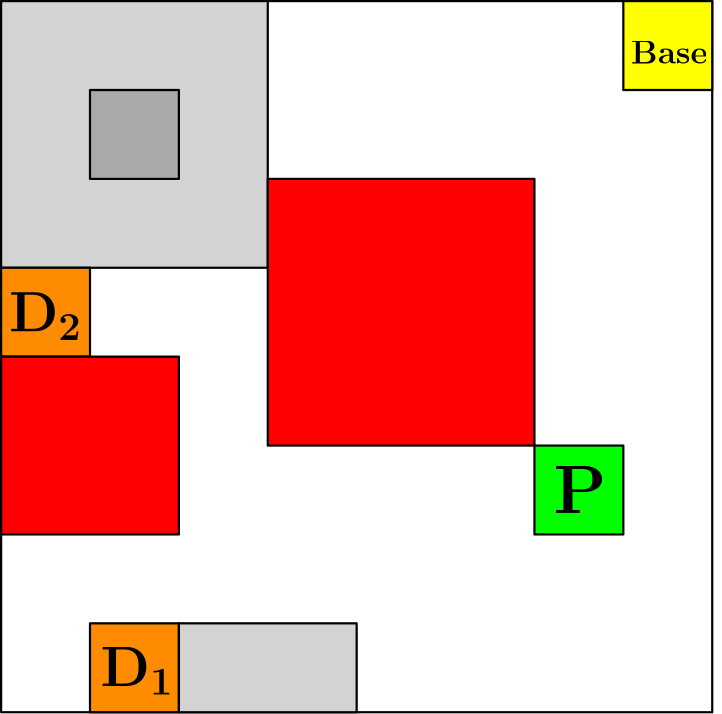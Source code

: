 <?xml version="1.0"?>
<!DOCTYPE ipe SYSTEM "ipe.dtd">
<ipe version="70206" creator="Ipe 7.2.7">
<info created="D:20221003183346" modified="D:20230116135501"/>
<ipestyle name="basic">
<symbol name="arrow/arc(spx)">
<path stroke="sym-stroke" fill="sym-stroke" pen="sym-pen">
0 0 m
-1 0.333 l
-1 -0.333 l
h
</path>
</symbol>
<symbol name="arrow/farc(spx)">
<path stroke="sym-stroke" fill="white" pen="sym-pen">
0 0 m
-1 0.333 l
-1 -0.333 l
h
</path>
</symbol>
<symbol name="arrow/ptarc(spx)">
<path stroke="sym-stroke" fill="sym-stroke" pen="sym-pen">
0 0 m
-1 0.333 l
-0.8 0 l
-1 -0.333 l
h
</path>
</symbol>
<symbol name="arrow/fptarc(spx)">
<path stroke="sym-stroke" fill="white" pen="sym-pen">
0 0 m
-1 0.333 l
-0.8 0 l
-1 -0.333 l
h
</path>
</symbol>
<symbol name="mark/circle(sx)" transformations="translations">
<path fill="sym-stroke">
0.6 0 0 0.6 0 0 e
0.4 0 0 0.4 0 0 e
</path>
</symbol>
<symbol name="mark/disk(sx)" transformations="translations">
<path fill="sym-stroke">
0.6 0 0 0.6 0 0 e
</path>
</symbol>
<symbol name="mark/fdisk(sfx)" transformations="translations">
<group>
<path fill="sym-fill">
0.5 0 0 0.5 0 0 e
</path>
<path fill="sym-stroke" fillrule="eofill">
0.6 0 0 0.6 0 0 e
0.4 0 0 0.4 0 0 e
</path>
</group>
</symbol>
<symbol name="mark/box(sx)" transformations="translations">
<path fill="sym-stroke" fillrule="eofill">
-0.6 -0.6 m
0.6 -0.6 l
0.6 0.6 l
-0.6 0.6 l
h
-0.4 -0.4 m
0.4 -0.4 l
0.4 0.4 l
-0.4 0.4 l
h
</path>
</symbol>
<symbol name="mark/square(sx)" transformations="translations">
<path fill="sym-stroke">
-0.6 -0.6 m
0.6 -0.6 l
0.6 0.6 l
-0.6 0.6 l
h
</path>
</symbol>
<symbol name="mark/fsquare(sfx)" transformations="translations">
<group>
<path fill="sym-fill">
-0.5 -0.5 m
0.5 -0.5 l
0.5 0.5 l
-0.5 0.5 l
h
</path>
<path fill="sym-stroke" fillrule="eofill">
-0.6 -0.6 m
0.6 -0.6 l
0.6 0.6 l
-0.6 0.6 l
h
-0.4 -0.4 m
0.4 -0.4 l
0.4 0.4 l
-0.4 0.4 l
h
</path>
</group>
</symbol>
<symbol name="mark/cross(sx)" transformations="translations">
<group>
<path fill="sym-stroke">
-0.43 -0.57 m
0.57 0.43 l
0.43 0.57 l
-0.57 -0.43 l
h
</path>
<path fill="sym-stroke">
-0.43 0.57 m
0.57 -0.43 l
0.43 -0.57 l
-0.57 0.43 l
h
</path>
</group>
</symbol>
<symbol name="arrow/fnormal(spx)">
<path stroke="sym-stroke" fill="white" pen="sym-pen">
0 0 m
-1 0.333 l
-1 -0.333 l
h
</path>
</symbol>
<symbol name="arrow/pointed(spx)">
<path stroke="sym-stroke" fill="sym-stroke" pen="sym-pen">
0 0 m
-1 0.333 l
-0.8 0 l
-1 -0.333 l
h
</path>
</symbol>
<symbol name="arrow/fpointed(spx)">
<path stroke="sym-stroke" fill="white" pen="sym-pen">
0 0 m
-1 0.333 l
-0.8 0 l
-1 -0.333 l
h
</path>
</symbol>
<symbol name="arrow/linear(spx)">
<path stroke="sym-stroke" pen="sym-pen">
-1 0.333 m
0 0 l
-1 -0.333 l
</path>
</symbol>
<symbol name="arrow/fdouble(spx)">
<path stroke="sym-stroke" fill="white" pen="sym-pen">
0 0 m
-1 0.333 l
-1 -0.333 l
h
-1 0 m
-2 0.333 l
-2 -0.333 l
h
</path>
</symbol>
<symbol name="arrow/double(spx)">
<path stroke="sym-stroke" fill="sym-stroke" pen="sym-pen">
0 0 m
-1 0.333 l
-1 -0.333 l
h
-1 0 m
-2 0.333 l
-2 -0.333 l
h
</path>
</symbol>
<pen name="heavier" value="0.8"/>
<pen name="fat" value="1.2"/>
<pen name="ultrafat" value="2"/>
<symbolsize name="large" value="5"/>
<symbolsize name="small" value="2"/>
<symbolsize name="tiny" value="1.1"/>
<arrowsize name="large" value="10"/>
<arrowsize name="small" value="5"/>
<arrowsize name="tiny" value="3"/>
<color name="red" value="1 0 0"/>
<color name="green" value="0 1 0"/>
<color name="blue" value="0 0 1"/>
<color name="yellow" value="1 1 0"/>
<color name="orange" value="1 0.647 0"/>
<color name="gold" value="1 0.843 0"/>
<color name="purple" value="0.627 0.125 0.941"/>
<color name="gray" value="0.745"/>
<color name="brown" value="0.647 0.165 0.165"/>
<color name="navy" value="0 0 0.502"/>
<color name="pink" value="1 0.753 0.796"/>
<color name="seagreen" value="0.18 0.545 0.341"/>
<color name="turquoise" value="0.251 0.878 0.816"/>
<color name="violet" value="0.933 0.51 0.933"/>
<color name="darkblue" value="0 0 0.545"/>
<color name="darkcyan" value="0 0.545 0.545"/>
<color name="darkgray" value="0.663"/>
<color name="darkgreen" value="0 0.392 0"/>
<color name="darkmagenta" value="0.545 0 0.545"/>
<color name="darkorange" value="1 0.549 0"/>
<color name="darkred" value="0.545 0 0"/>
<color name="lightblue" value="0.678 0.847 0.902"/>
<color name="lightcyan" value="0.878 1 1"/>
<color name="lightgray" value="0.827"/>
<color name="lightgreen" value="0.565 0.933 0.565"/>
<color name="lightyellow" value="1 1 0.878"/>
<dashstyle name="dashed" value="[4] 0"/>
<dashstyle name="dotted" value="[1 3] 0"/>
<dashstyle name="dash dotted" value="[4 2 1 2] 0"/>
<dashstyle name="dash dot dotted" value="[4 2 1 2 1 2] 0"/>
<textsize name="large" value="\large"/>
<textsize name="Large" value="\Large"/>
<textsize name="LARGE" value="\LARGE"/>
<textsize name="huge" value="\huge"/>
<textsize name="Huge" value="\Huge"/>
<textsize name="small" value="\small"/>
<textsize name="footnote" value="\footnotesize"/>
<textsize name="tiny" value="\tiny"/>
<textstyle name="center" begin="\begin{center}" end="\end{center}"/>
<textstyle name="itemize" begin="\begin{itemize}" end="\end{itemize}"/>
<textstyle name="item" begin="\begin{itemize}\item{}" end="\end{itemize}"/>
<gridsize name="4 pts" value="4"/>
<gridsize name="8 pts (~3 mm)" value="8"/>
<gridsize name="16 pts (~6 mm)" value="16"/>
<gridsize name="32 pts (~12 mm)" value="32"/>
<gridsize name="10 pts (~3.5 mm)" value="10"/>
<gridsize name="20 pts (~7 mm)" value="20"/>
<gridsize name="14 pts (~5 mm)" value="14"/>
<gridsize name="28 pts (~10 mm)" value="28"/>
<gridsize name="56 pts (~20 mm)" value="56"/>
<anglesize name="90 deg" value="90"/>
<anglesize name="60 deg" value="60"/>
<anglesize name="45 deg" value="45"/>
<anglesize name="30 deg" value="30"/>
<anglesize name="22.5 deg" value="22.5"/>
<opacity name="10%" value="0.1"/>
<opacity name="30%" value="0.3"/>
<opacity name="50%" value="0.5"/>
<opacity name="75%" value="0.75"/>
<tiling name="falling" angle="-60" step="4" width="1"/>
<tiling name="rising" angle="30" step="4" width="1"/>
</ipestyle>
<ipestyle name="colors">
<color name="black" value="0"/>
<color name="white" value="1"/>
<color name="red" value="1 0 0"/>
<color name="green" value="0 1 0"/>
<color name="blue" value="0 0 1"/>
<color name="yellow" value="1 1 0"/>
<color name="orange" value="1 0.647 0"/>
<color name="gold" value="1 0.843 0"/>
<color name="purple" value="0.627 0.125 0.941"/>
<color name="gray" value="0.745"/>
<color name="brown" value="0.647 0.165 0.165"/>
<color name="navy" value="0 0 0.502"/>
<color name="pink" value="1 0.753 0.796"/>
<color name="seagreen" value="0.18 0.545 0.341"/>
<color name="turquoise" value="0.251 0.878 0.816"/>
<color name="violet" value="0.933 0.51 0.933"/>
<color name="darkblue" value="0 0 0.545"/>
<color name="darkcyan" value="0 0.545 0.545"/>
<color name="darkgray" value="0.663"/>
<color name="darkgreen" value="0 0.392 0"/>
<color name="darkmagenta" value="0.545 0 0.545"/>
<color name="darkorange" value="1 0.549 0"/>
<color name="darkred" value="0.545 0 0"/>
<color name="lightblue" value="0.678 0.847 0.902"/>
<color name="lightcyan" value="0.878 1 1"/>
<color name="lightgray" value="0.827"/>
<color name="lightgreen" value="0.565 0.933 0.565"/>
<color name="lightyellow" value="1 1 0.878"/>
<color name="aliceblue" value="0.941 0.973 1"/>
<color name="antiquewhite" value="0.98 0.922 0.843"/>
<color name="antiquewhite1" value="1 0.937 0.859"/>
<color name="antiquewhite2" value="0.933 0.875 0.8"/>
<color name="antiquewhite3" value="0.804 0.753 0.69"/>
<color name="antiquewhite4" value="0.545 0.514 0.471"/>
<color name="aquamarine" value="0.498 1 0.831"/>
<color name="aquamarine1" value="0.498 1 0.831"/>
<color name="aquamarine2" value="0.463 0.933 0.776"/>
<color name="aquamarine3" value="0.4 0.804 0.667"/>
<color name="aquamarine4" value="0.271 0.545 0.455"/>
<color name="azure" value="0.941 1 1"/>
<color name="azure1" value="0.941 1 1"/>
<color name="azure2" value="0.878 0.933 0.933"/>
<color name="azure3" value="0.757 0.804 0.804"/>
<color name="azure4" value="0.514 0.545 0.545"/>
<color name="beige" value="0.961 0.961 0.863"/>
<color name="bisque" value="1 0.894 0.769"/>
<color name="bisque1" value="1 0.894 0.769"/>
<color name="bisque2" value="0.933 0.835 0.718"/>
<color name="bisque3" value="0.804 0.718 0.62"/>
<color name="bisque4" value="0.545 0.49 0.42"/>
<color name="blanchedalmond" value="1 0.922 0.804"/>
<color name="blue1" value="0 0 1"/>
<color name="blue2" value="0 0 0.933"/>
<color name="blue3" value="0 0 0.804"/>
<color name="blue4" value="0 0 0.545"/>
<color name="blueviolet" value="0.541 0.169 0.886"/>
<color name="brown1" value="1 0.251 0.251"/>
<color name="brown2" value="0.933 0.231 0.231"/>
<color name="brown3" value="0.804 0.2 0.2"/>
<color name="brown4" value="0.545 0.137 0.137"/>
<color name="burlywood" value="0.871 0.722 0.529"/>
<color name="burlywood1" value="1 0.827 0.608"/>
<color name="burlywood2" value="0.933 0.773 0.569"/>
<color name="burlywood3" value="0.804 0.667 0.49"/>
<color name="burlywood4" value="0.545 0.451 0.333"/>
<color name="cadetblue" value="0.373 0.62 0.627"/>
<color name="cadetblue1" value="0.596 0.961 1"/>
<color name="cadetblue2" value="0.557 0.898 0.933"/>
<color name="cadetblue3" value="0.478 0.773 0.804"/>
<color name="cadetblue4" value="0.325 0.525 0.545"/>
<color name="chartreuse" value="0.498 1 0"/>
<color name="chartreuse1" value="0.498 1 0"/>
<color name="chartreuse2" value="0.463 0.933 0"/>
<color name="chartreuse3" value="0.4 0.804 0"/>
<color name="chartreuse4" value="0.271 0.545 0"/>
<color name="chocolate" value="0.824 0.412 0.118"/>
<color name="chocolate1" value="1 0.498 0.141"/>
<color name="chocolate2" value="0.933 0.463 0.129"/>
<color name="chocolate3" value="0.804 0.4 0.114"/>
<color name="chocolate4" value="0.545 0.271 0.075"/>
<color name="coral" value="1 0.498 0.314"/>
<color name="coral1" value="1 0.447 0.337"/>
<color name="coral2" value="0.933 0.416 0.314"/>
<color name="coral3" value="0.804 0.357 0.271"/>
<color name="coral4" value="0.545 0.243 0.184"/>
<color name="cornflowerblue" value="0.392 0.584 0.929"/>
<color name="cornsilk" value="1 0.973 0.863"/>
<color name="cornsilk1" value="1 0.973 0.863"/>
<color name="cornsilk2" value="0.933 0.91 0.804"/>
<color name="cornsilk3" value="0.804 0.784 0.694"/>
<color name="cornsilk4" value="0.545 0.533 0.471"/>
<color name="cyan" value="0 1 1"/>
<color name="cyan1" value="0 1 1"/>
<color name="cyan2" value="0 0.933 0.933"/>
<color name="cyan3" value="0 0.804 0.804"/>
<color name="cyan4" value="0 0.545 0.545"/>
<color name="darkgoldenrod" value="0.722 0.525 0.043"/>
<color name="darkgoldenrod1" value="1 0.725 0.059"/>
<color name="darkgoldenrod2" value="0.933 0.678 0.055"/>
<color name="darkgoldenrod3" value="0.804 0.584 0.047"/>
<color name="darkgoldenrod4" value="0.545 0.396 0.031"/>
<color name="darkgrey" value="0.663"/>
<color name="darkkhaki" value="0.741 0.718 0.42"/>
<color name="darkolivegreen" value="0.333 0.42 0.184"/>
<color name="darkolivegreen1" value="0.792 1 0.439"/>
<color name="darkolivegreen2" value="0.737 0.933 0.408"/>
<color name="darkolivegreen3" value="0.635 0.804 0.353"/>
<color name="darkolivegreen4" value="0.431 0.545 0.239"/>
<color name="darkorange1" value="1 0.498 0"/>
<color name="darkorange2" value="0.933 0.463 0"/>
<color name="darkorange3" value="0.804 0.4 0"/>
<color name="darkorange4" value="0.545 0.271 0"/>
<color name="darkorchid" value="0.6 0.196 0.8"/>
<color name="darkorchid1" value="0.749 0.243 1"/>
<color name="darkorchid2" value="0.698 0.227 0.933"/>
<color name="darkorchid3" value="0.604 0.196 0.804"/>
<color name="darkorchid4" value="0.408 0.133 0.545"/>
<color name="darksalmon" value="0.914 0.588 0.478"/>
<color name="darkseagreen" value="0.561 0.737 0.561"/>
<color name="darkseagreen1" value="0.757 1 0.757"/>
<color name="darkseagreen2" value="0.706 0.933 0.706"/>
<color name="darkseagreen3" value="0.608 0.804 0.608"/>
<color name="darkseagreen4" value="0.412 0.545 0.412"/>
<color name="darkslateblue" value="0.282 0.239 0.545"/>
<color name="darkslategray" value="0.184 0.31 0.31"/>
<color name="darkslategray1" value="0.592 1 1"/>
<color name="darkslategray2" value="0.553 0.933 0.933"/>
<color name="darkslategray3" value="0.475 0.804 0.804"/>
<color name="darkslategray4" value="0.322 0.545 0.545"/>
<color name="darkslategrey" value="0.184 0.31 0.31"/>
<color name="darkturquoise" value="0 0.808 0.82"/>
<color name="darkviolet" value="0.58 0 0.827"/>
<color name="deeppink" value="1 0.078 0.576"/>
<color name="deeppink1" value="1 0.078 0.576"/>
<color name="deeppink2" value="0.933 0.071 0.537"/>
<color name="deeppink3" value="0.804 0.063 0.463"/>
<color name="deeppink4" value="0.545 0.039 0.314"/>
<color name="deepskyblue" value="0 0.749 1"/>
<color name="deepskyblue1" value="0 0.749 1"/>
<color name="deepskyblue2" value="0 0.698 0.933"/>
<color name="deepskyblue3" value="0 0.604 0.804"/>
<color name="deepskyblue4" value="0 0.408 0.545"/>
<color name="dimgray" value="0.412"/>
<color name="dimgrey" value="0.412"/>
<color name="dodgerblue" value="0.118 0.565 1"/>
<color name="dodgerblue1" value="0.118 0.565 1"/>
<color name="dodgerblue2" value="0.11 0.525 0.933"/>
<color name="dodgerblue3" value="0.094 0.455 0.804"/>
<color name="dodgerblue4" value="0.063 0.306 0.545"/>
<color name="firebrick" value="0.698 0.133 0.133"/>
<color name="firebrick1" value="1 0.188 0.188"/>
<color name="firebrick2" value="0.933 0.173 0.173"/>
<color name="firebrick3" value="0.804 0.149 0.149"/>
<color name="firebrick4" value="0.545 0.102 0.102"/>
<color name="floralwhite" value="1 0.98 0.941"/>
<color name="forestgreen" value="0.133 0.545 0.133"/>
<color name="gainsboro" value="0.863"/>
<color name="ghostwhite" value="0.973 0.973 1"/>
<color name="gold1" value="1 0.843 0"/>
<color name="gold2" value="0.933 0.788 0"/>
<color name="gold3" value="0.804 0.678 0"/>
<color name="gold4" value="0.545 0.459 0"/>
<color name="goldenrod" value="0.855 0.647 0.125"/>
<color name="goldenrod1" value="1 0.757 0.145"/>
<color name="goldenrod2" value="0.933 0.706 0.133"/>
<color name="goldenrod3" value="0.804 0.608 0.114"/>
<color name="goldenrod4" value="0.545 0.412 0.078"/>
<color name="gray0" value="0"/>
<color name="gray1" value="0.012"/>
<color name="gray10" value="0.102"/>
<color name="gray100" value="1"/>
<color name="gray11" value="0.11"/>
<color name="gray12" value="0.122"/>
<color name="gray13" value="0.129"/>
<color name="gray14" value="0.141"/>
<color name="gray15" value="0.149"/>
<color name="gray16" value="0.161"/>
<color name="gray17" value="0.169"/>
<color name="gray18" value="0.18"/>
<color name="gray19" value="0.188"/>
<color name="gray2" value="0.02"/>
<color name="gray20" value="0.2"/>
<color name="gray21" value="0.212"/>
<color name="gray22" value="0.22"/>
<color name="gray23" value="0.231"/>
<color name="gray24" value="0.239"/>
<color name="gray25" value="0.251"/>
<color name="gray26" value="0.259"/>
<color name="gray27" value="0.271"/>
<color name="gray28" value="0.278"/>
<color name="gray29" value="0.29"/>
<color name="gray3" value="0.031"/>
<color name="gray30" value="0.302"/>
<color name="gray31" value="0.31"/>
<color name="gray32" value="0.322"/>
<color name="gray33" value="0.329"/>
<color name="gray34" value="0.341"/>
<color name="gray35" value="0.349"/>
<color name="gray36" value="0.361"/>
<color name="gray37" value="0.369"/>
<color name="gray38" value="0.38"/>
<color name="gray39" value="0.388"/>
<color name="gray4" value="0.039"/>
<color name="gray40" value="0.4"/>
<color name="gray41" value="0.412"/>
<color name="gray42" value="0.42"/>
<color name="gray43" value="0.431"/>
<color name="gray44" value="0.439"/>
<color name="gray45" value="0.451"/>
<color name="gray46" value="0.459"/>
<color name="gray47" value="0.471"/>
<color name="gray48" value="0.478"/>
<color name="gray49" value="0.49"/>
<color name="gray5" value="0.051"/>
<color name="gray50" value="0.498"/>
<color name="gray51" value="0.51"/>
<color name="gray52" value="0.522"/>
<color name="gray53" value="0.529"/>
<color name="gray54" value="0.541"/>
<color name="gray55" value="0.549"/>
<color name="gray56" value="0.561"/>
<color name="gray57" value="0.569"/>
<color name="gray58" value="0.58"/>
<color name="gray59" value="0.588"/>
<color name="gray6" value="0.059"/>
<color name="gray60" value="0.6"/>
<color name="gray61" value="0.612"/>
<color name="gray62" value="0.62"/>
<color name="gray63" value="0.631"/>
<color name="gray64" value="0.639"/>
<color name="gray65" value="0.651"/>
<color name="gray66" value="0.659"/>
<color name="gray67" value="0.671"/>
<color name="gray68" value="0.678"/>
<color name="gray69" value="0.69"/>
<color name="gray7" value="0.071"/>
<color name="gray70" value="0.702"/>
<color name="gray71" value="0.71"/>
<color name="gray72" value="0.722"/>
<color name="gray73" value="0.729"/>
<color name="gray74" value="0.741"/>
<color name="gray75" value="0.749"/>
<color name="gray76" value="0.761"/>
<color name="gray77" value="0.769"/>
<color name="gray78" value="0.78"/>
<color name="gray79" value="0.788"/>
<color name="gray8" value="0.078"/>
<color name="gray80" value="0.8"/>
<color name="gray81" value="0.812"/>
<color name="gray82" value="0.82"/>
<color name="gray83" value="0.831"/>
<color name="gray84" value="0.839"/>
<color name="gray85" value="0.851"/>
<color name="gray86" value="0.859"/>
<color name="gray87" value="0.871"/>
<color name="gray88" value="0.878"/>
<color name="gray89" value="0.89"/>
<color name="gray9" value="0.09"/>
<color name="gray90" value="0.898"/>
<color name="gray91" value="0.91"/>
<color name="gray92" value="0.922"/>
<color name="gray93" value="0.929"/>
<color name="gray94" value="0.941"/>
<color name="gray95" value="0.949"/>
<color name="gray96" value="0.961"/>
<color name="gray97" value="0.969"/>
<color name="gray98" value="0.98"/>
<color name="gray99" value="0.988"/>
<color name="green1" value="0 1 0"/>
<color name="green2" value="0 0.933 0"/>
<color name="green3" value="0 0.804 0"/>
<color name="green4" value="0 0.545 0"/>
<color name="greenyellow" value="0.678 1 0.184"/>
<color name="grey" value="0.745"/>
<color name="grey0" value="0"/>
<color name="grey1" value="0.012"/>
<color name="grey10" value="0.102"/>
<color name="grey100" value="1"/>
<color name="grey11" value="0.11"/>
<color name="grey12" value="0.122"/>
<color name="grey13" value="0.129"/>
<color name="grey14" value="0.141"/>
<color name="grey15" value="0.149"/>
<color name="grey16" value="0.161"/>
<color name="grey17" value="0.169"/>
<color name="grey18" value="0.18"/>
<color name="grey19" value="0.188"/>
<color name="grey2" value="0.02"/>
<color name="grey20" value="0.2"/>
<color name="grey21" value="0.212"/>
<color name="grey22" value="0.22"/>
<color name="grey23" value="0.231"/>
<color name="grey24" value="0.239"/>
<color name="grey25" value="0.251"/>
<color name="grey26" value="0.259"/>
<color name="grey27" value="0.271"/>
<color name="grey28" value="0.278"/>
<color name="grey29" value="0.29"/>
<color name="grey3" value="0.031"/>
<color name="grey30" value="0.302"/>
<color name="grey31" value="0.31"/>
<color name="grey32" value="0.322"/>
<color name="grey33" value="0.329"/>
<color name="grey34" value="0.341"/>
<color name="grey35" value="0.349"/>
<color name="grey36" value="0.361"/>
<color name="grey37" value="0.369"/>
<color name="grey38" value="0.38"/>
<color name="grey39" value="0.388"/>
<color name="grey4" value="0.039"/>
<color name="grey40" value="0.4"/>
<color name="grey41" value="0.412"/>
<color name="grey42" value="0.42"/>
<color name="grey43" value="0.431"/>
<color name="grey44" value="0.439"/>
<color name="grey45" value="0.451"/>
<color name="grey46" value="0.459"/>
<color name="grey47" value="0.471"/>
<color name="grey48" value="0.478"/>
<color name="grey49" value="0.49"/>
<color name="grey5" value="0.051"/>
<color name="grey50" value="0.498"/>
<color name="grey51" value="0.51"/>
<color name="grey52" value="0.522"/>
<color name="grey53" value="0.529"/>
<color name="grey54" value="0.541"/>
<color name="grey55" value="0.549"/>
<color name="grey56" value="0.561"/>
<color name="grey57" value="0.569"/>
<color name="grey58" value="0.58"/>
<color name="grey59" value="0.588"/>
<color name="grey6" value="0.059"/>
<color name="grey60" value="0.6"/>
<color name="grey61" value="0.612"/>
<color name="grey62" value="0.62"/>
<color name="grey63" value="0.631"/>
<color name="grey64" value="0.639"/>
<color name="grey65" value="0.651"/>
<color name="grey66" value="0.659"/>
<color name="grey67" value="0.671"/>
<color name="grey68" value="0.678"/>
<color name="grey69" value="0.69"/>
<color name="grey7" value="0.071"/>
<color name="grey70" value="0.702"/>
<color name="grey71" value="0.71"/>
<color name="grey72" value="0.722"/>
<color name="grey73" value="0.729"/>
<color name="grey74" value="0.741"/>
<color name="grey75" value="0.749"/>
<color name="grey76" value="0.761"/>
<color name="grey77" value="0.769"/>
<color name="grey78" value="0.78"/>
<color name="grey79" value="0.788"/>
<color name="grey8" value="0.078"/>
<color name="grey80" value="0.8"/>
<color name="grey81" value="0.812"/>
<color name="grey82" value="0.82"/>
<color name="grey83" value="0.831"/>
<color name="grey84" value="0.839"/>
<color name="grey85" value="0.851"/>
<color name="grey86" value="0.859"/>
<color name="grey87" value="0.871"/>
<color name="grey88" value="0.878"/>
<color name="grey89" value="0.89"/>
<color name="grey9" value="0.09"/>
<color name="grey90" value="0.898"/>
<color name="grey91" value="0.91"/>
<color name="grey92" value="0.922"/>
<color name="grey93" value="0.929"/>
<color name="grey94" value="0.941"/>
<color name="grey95" value="0.949"/>
<color name="grey96" value="0.961"/>
<color name="grey97" value="0.969"/>
<color name="grey98" value="0.98"/>
<color name="grey99" value="0.988"/>
<color name="honeydew" value="0.941 1 0.941"/>
<color name="honeydew1" value="0.941 1 0.941"/>
<color name="honeydew2" value="0.878 0.933 0.878"/>
<color name="honeydew3" value="0.757 0.804 0.757"/>
<color name="honeydew4" value="0.514 0.545 0.514"/>
<color name="hotpink" value="1 0.412 0.706"/>
<color name="hotpink1" value="1 0.431 0.706"/>
<color name="hotpink2" value="0.933 0.416 0.655"/>
<color name="hotpink3" value="0.804 0.376 0.565"/>
<color name="hotpink4" value="0.545 0.227 0.384"/>
<color name="indianred" value="0.804 0.361 0.361"/>
<color name="indianred1" value="1 0.416 0.416"/>
<color name="indianred2" value="0.933 0.388 0.388"/>
<color name="indianred3" value="0.804 0.333 0.333"/>
<color name="indianred4" value="0.545 0.227 0.227"/>
<color name="ivory" value="1 1 0.941"/>
<color name="ivory1" value="1 1 0.941"/>
<color name="ivory2" value="0.933 0.933 0.878"/>
<color name="ivory3" value="0.804 0.804 0.757"/>
<color name="ivory4" value="0.545 0.545 0.514"/>
<color name="khaki" value="0.941 0.902 0.549"/>
<color name="khaki1" value="1 0.965 0.561"/>
<color name="khaki2" value="0.933 0.902 0.522"/>
<color name="khaki3" value="0.804 0.776 0.451"/>
<color name="khaki4" value="0.545 0.525 0.306"/>
<color name="lavender" value="0.902 0.902 0.98"/>
<color name="lavenderblush" value="1 0.941 0.961"/>
<color name="lavenderblush1" value="1 0.941 0.961"/>
<color name="lavenderblush2" value="0.933 0.878 0.898"/>
<color name="lavenderblush3" value="0.804 0.757 0.773"/>
<color name="lavenderblush4" value="0.545 0.514 0.525"/>
<color name="lawngreen" value="0.486 0.988 0"/>
<color name="lemonchiffon" value="1 0.98 0.804"/>
<color name="lemonchiffon1" value="1 0.98 0.804"/>
<color name="lemonchiffon2" value="0.933 0.914 0.749"/>
<color name="lemonchiffon3" value="0.804 0.788 0.647"/>
<color name="lemonchiffon4" value="0.545 0.537 0.439"/>
<color name="lightblue1" value="0.749 0.937 1"/>
<color name="lightblue2" value="0.698 0.875 0.933"/>
<color name="lightblue3" value="0.604 0.753 0.804"/>
<color name="lightblue4" value="0.408 0.514 0.545"/>
<color name="lightcoral" value="0.941 0.502 0.502"/>
<color name="lightcyan1" value="0.878 1 1"/>
<color name="lightcyan2" value="0.82 0.933 0.933"/>
<color name="lightcyan3" value="0.706 0.804 0.804"/>
<color name="lightcyan4" value="0.478 0.545 0.545"/>
<color name="lightgoldenrod" value="0.933 0.867 0.51"/>
<color name="lightgoldenrod1" value="1 0.925 0.545"/>
<color name="lightgoldenrod2" value="0.933 0.863 0.51"/>
<color name="lightgoldenrod3" value="0.804 0.745 0.439"/>
<color name="lightgoldenrod4" value="0.545 0.506 0.298"/>
<color name="lightgoldenrodyellow" value="0.98 0.98 0.824"/>
<color name="lightgrey" value="0.827"/>
<color name="lightpink" value="1 0.714 0.757"/>
<color name="lightpink1" value="1 0.682 0.725"/>
<color name="lightpink2" value="0.933 0.635 0.678"/>
<color name="lightpink3" value="0.804 0.549 0.584"/>
<color name="lightpink4" value="0.545 0.373 0.396"/>
<color name="lightsalmon" value="1 0.627 0.478"/>
<color name="lightsalmon1" value="1 0.627 0.478"/>
<color name="lightsalmon2" value="0.933 0.584 0.447"/>
<color name="lightsalmon3" value="0.804 0.506 0.384"/>
<color name="lightsalmon4" value="0.545 0.341 0.259"/>
<color name="lightseagreen" value="0.125 0.698 0.667"/>
<color name="lightskyblue" value="0.529 0.808 0.98"/>
<color name="lightskyblue1" value="0.69 0.886 1"/>
<color name="lightskyblue2" value="0.643 0.827 0.933"/>
<color name="lightskyblue3" value="0.553 0.714 0.804"/>
<color name="lightskyblue4" value="0.376 0.482 0.545"/>
<color name="lightslateblue" value="0.518 0.439 1"/>
<color name="lightslategray" value="0.467 0.533 0.6"/>
<color name="lightslategrey" value="0.467 0.533 0.6"/>
<color name="lightsteelblue" value="0.69 0.769 0.871"/>
<color name="lightsteelblue1" value="0.792 0.882 1"/>
<color name="lightsteelblue2" value="0.737 0.824 0.933"/>
<color name="lightsteelblue3" value="0.635 0.71 0.804"/>
<color name="lightsteelblue4" value="0.431 0.482 0.545"/>
<color name="lightyellow1" value="1 1 0.878"/>
<color name="lightyellow2" value="0.933 0.933 0.82"/>
<color name="lightyellow3" value="0.804 0.804 0.706"/>
<color name="lightyellow4" value="0.545 0.545 0.478"/>
<color name="limegreen" value="0.196 0.804 0.196"/>
<color name="linen" value="0.98 0.941 0.902"/>
<color name="magenta" value="1 0 1"/>
<color name="magenta1" value="1 0 1"/>
<color name="magenta2" value="0.933 0 0.933"/>
<color name="magenta3" value="0.804 0 0.804"/>
<color name="magenta4" value="0.545 0 0.545"/>
<color name="maroon" value="0.69 0.188 0.376"/>
<color name="maroon1" value="1 0.204 0.702"/>
<color name="maroon2" value="0.933 0.188 0.655"/>
<color name="maroon3" value="0.804 0.161 0.565"/>
<color name="maroon4" value="0.545 0.11 0.384"/>
<color name="mediumaquamarine" value="0.4 0.804 0.667"/>
<color name="mediumblue" value="0 0 0.804"/>
<color name="mediumorchid" value="0.729 0.333 0.827"/>
<color name="mediumorchid1" value="0.878 0.4 1"/>
<color name="mediumorchid2" value="0.82 0.373 0.933"/>
<color name="mediumorchid3" value="0.706 0.322 0.804"/>
<color name="mediumorchid4" value="0.478 0.216 0.545"/>
<color name="mediumpurple" value="0.576 0.439 0.859"/>
<color name="mediumpurple1" value="0.671 0.51 1"/>
<color name="mediumpurple2" value="0.624 0.475 0.933"/>
<color name="mediumpurple3" value="0.537 0.408 0.804"/>
<color name="mediumpurple4" value="0.365 0.278 0.545"/>
<color name="mediumseagreen" value="0.235 0.702 0.443"/>
<color name="mediumslateblue" value="0.482 0.408 0.933"/>
<color name="mediumspringgreen" value="0 0.98 0.604"/>
<color name="mediumturquoise" value="0.282 0.82 0.8"/>
<color name="mediumvioletred" value="0.78 0.082 0.522"/>
<color name="midnightblue" value="0.098 0.098 0.439"/>
<color name="mintcream" value="0.961 1 0.98"/>
<color name="mistyrose" value="1 0.894 0.882"/>
<color name="mistyrose1" value="1 0.894 0.882"/>
<color name="mistyrose2" value="0.933 0.835 0.824"/>
<color name="mistyrose3" value="0.804 0.718 0.71"/>
<color name="mistyrose4" value="0.545 0.49 0.482"/>
<color name="moccasin" value="1 0.894 0.71"/>
<color name="navajowhite" value="1 0.871 0.678"/>
<color name="navajowhite1" value="1 0.871 0.678"/>
<color name="navajowhite2" value="0.933 0.812 0.631"/>
<color name="navajowhite3" value="0.804 0.702 0.545"/>
<color name="navajowhite4" value="0.545 0.475 0.369"/>
<color name="navyblue" value="0 0 0.502"/>
<color name="oldlace" value="0.992 0.961 0.902"/>
<color name="olivedrab" value="0.42 0.557 0.137"/>
<color name="olivedrab1" value="0.753 1 0.243"/>
<color name="olivedrab2" value="0.702 0.933 0.227"/>
<color name="olivedrab3" value="0.604 0.804 0.196"/>
<color name="olivedrab4" value="0.412 0.545 0.133"/>
<color name="orange1" value="1 0.647 0"/>
<color name="orange2" value="0.933 0.604 0"/>
<color name="orange3" value="0.804 0.522 0"/>
<color name="orange4" value="0.545 0.353 0"/>
<color name="orangered" value="1 0.271 0"/>
<color name="orangered1" value="1 0.271 0"/>
<color name="orangered2" value="0.933 0.251 0"/>
<color name="orangered3" value="0.804 0.216 0"/>
<color name="orangered4" value="0.545 0.145 0"/>
<color name="orchid" value="0.855 0.439 0.839"/>
<color name="orchid1" value="1 0.514 0.98"/>
<color name="orchid2" value="0.933 0.478 0.914"/>
<color name="orchid3" value="0.804 0.412 0.788"/>
<color name="orchid4" value="0.545 0.278 0.537"/>
<color name="palegoldenrod" value="0.933 0.91 0.667"/>
<color name="palegreen" value="0.596 0.984 0.596"/>
<color name="palegreen1" value="0.604 1 0.604"/>
<color name="palegreen2" value="0.565 0.933 0.565"/>
<color name="palegreen3" value="0.486 0.804 0.486"/>
<color name="palegreen4" value="0.329 0.545 0.329"/>
<color name="paleturquoise" value="0.686 0.933 0.933"/>
<color name="paleturquoise1" value="0.733 1 1"/>
<color name="paleturquoise2" value="0.682 0.933 0.933"/>
<color name="paleturquoise3" value="0.588 0.804 0.804"/>
<color name="paleturquoise4" value="0.4 0.545 0.545"/>
<color name="palevioletred" value="0.859 0.439 0.576"/>
<color name="palevioletred1" value="1 0.51 0.671"/>
<color name="palevioletred2" value="0.933 0.475 0.624"/>
<color name="palevioletred3" value="0.804 0.408 0.537"/>
<color name="palevioletred4" value="0.545 0.278 0.365"/>
<color name="papayawhip" value="1 0.937 0.835"/>
<color name="peachpuff" value="1 0.855 0.725"/>
<color name="peachpuff1" value="1 0.855 0.725"/>
<color name="peachpuff2" value="0.933 0.796 0.678"/>
<color name="peachpuff3" value="0.804 0.686 0.584"/>
<color name="peachpuff4" value="0.545 0.467 0.396"/>
<color name="peru" value="0.804 0.522 0.247"/>
<color name="pink1" value="1 0.71 0.773"/>
<color name="pink2" value="0.933 0.663 0.722"/>
<color name="pink3" value="0.804 0.569 0.62"/>
<color name="pink4" value="0.545 0.388 0.424"/>
<color name="plum" value="0.867 0.627 0.867"/>
<color name="plum1" value="1 0.733 1"/>
<color name="plum2" value="0.933 0.682 0.933"/>
<color name="plum3" value="0.804 0.588 0.804"/>
<color name="plum4" value="0.545 0.4 0.545"/>
<color name="powderblue" value="0.69 0.878 0.902"/>
<color name="purple1" value="0.608 0.188 1"/>
<color name="purple2" value="0.569 0.173 0.933"/>
<color name="purple3" value="0.49 0.149 0.804"/>
<color name="purple4" value="0.333 0.102 0.545"/>
<color name="red1" value="1 0 0"/>
<color name="red2" value="0.933 0 0"/>
<color name="red3" value="0.804 0 0"/>
<color name="red4" value="0.545 0 0"/>
<color name="rosybrown" value="0.737 0.561 0.561"/>
<color name="rosybrown1" value="1 0.757 0.757"/>
<color name="rosybrown2" value="0.933 0.706 0.706"/>
<color name="rosybrown3" value="0.804 0.608 0.608"/>
<color name="rosybrown4" value="0.545 0.412 0.412"/>
<color name="royalblue" value="0.255 0.412 0.882"/>
<color name="royalblue1" value="0.282 0.463 1"/>
<color name="royalblue2" value="0.263 0.431 0.933"/>
<color name="royalblue3" value="0.227 0.373 0.804"/>
<color name="royalblue4" value="0.153 0.251 0.545"/>
<color name="saddlebrown" value="0.545 0.271 0.075"/>
<color name="salmon" value="0.98 0.502 0.447"/>
<color name="salmon1" value="1 0.549 0.412"/>
<color name="salmon2" value="0.933 0.51 0.384"/>
<color name="salmon3" value="0.804 0.439 0.329"/>
<color name="salmon4" value="0.545 0.298 0.224"/>
<color name="sandybrown" value="0.957 0.643 0.376"/>
<color name="seagreen1" value="0.329 1 0.624"/>
<color name="seagreen2" value="0.306 0.933 0.58"/>
<color name="seagreen3" value="0.263 0.804 0.502"/>
<color name="seagreen4" value="0.18 0.545 0.341"/>
<color name="seashell" value="1 0.961 0.933"/>
<color name="seashell1" value="1 0.961 0.933"/>
<color name="seashell2" value="0.933 0.898 0.871"/>
<color name="seashell3" value="0.804 0.773 0.749"/>
<color name="seashell4" value="0.545 0.525 0.51"/>
<color name="sienna" value="0.627 0.322 0.176"/>
<color name="sienna1" value="1 0.51 0.278"/>
<color name="sienna2" value="0.933 0.475 0.259"/>
<color name="sienna3" value="0.804 0.408 0.224"/>
<color name="sienna4" value="0.545 0.278 0.149"/>
<color name="skyblue" value="0.529 0.808 0.922"/>
<color name="skyblue1" value="0.529 0.808 1"/>
<color name="skyblue2" value="0.494 0.753 0.933"/>
<color name="skyblue3" value="0.424 0.651 0.804"/>
<color name="skyblue4" value="0.29 0.439 0.545"/>
<color name="slateblue" value="0.416 0.353 0.804"/>
<color name="slateblue1" value="0.514 0.435 1"/>
<color name="slateblue2" value="0.478 0.404 0.933"/>
<color name="slateblue3" value="0.412 0.349 0.804"/>
<color name="slateblue4" value="0.278 0.235 0.545"/>
<color name="slategray" value="0.439 0.502 0.565"/>
<color name="slategray1" value="0.776 0.886 1"/>
<color name="slategray2" value="0.725 0.827 0.933"/>
<color name="slategray3" value="0.624 0.714 0.804"/>
<color name="slategray4" value="0.424 0.482 0.545"/>
<color name="slategrey" value="0.439 0.502 0.565"/>
<color name="snow" value="1 0.98 0.98"/>
<color name="snow1" value="1 0.98 0.98"/>
<color name="snow2" value="0.933 0.914 0.914"/>
<color name="snow3" value="0.804 0.788 0.788"/>
<color name="snow4" value="0.545 0.537 0.537"/>
<color name="springgreen" value="0 1 0.498"/>
<color name="springgreen1" value="0 1 0.498"/>
<color name="springgreen2" value="0 0.933 0.463"/>
<color name="springgreen3" value="0 0.804 0.4"/>
<color name="springgreen4" value="0 0.545 0.271"/>
<color name="steelblue" value="0.275 0.51 0.706"/>
<color name="steelblue1" value="0.388 0.722 1"/>
<color name="steelblue2" value="0.361 0.675 0.933"/>
<color name="steelblue3" value="0.31 0.58 0.804"/>
<color name="steelblue4" value="0.212 0.392 0.545"/>
<color name="tan" value="0.824 0.706 0.549"/>
<color name="tan1" value="1 0.647 0.31"/>
<color name="tan2" value="0.933 0.604 0.286"/>
<color name="tan3" value="0.804 0.522 0.247"/>
<color name="tan4" value="0.545 0.353 0.169"/>
<color name="thistle" value="0.847 0.749 0.847"/>
<color name="thistle1" value="1 0.882 1"/>
<color name="thistle2" value="0.933 0.824 0.933"/>
<color name="thistle3" value="0.804 0.71 0.804"/>
<color name="thistle4" value="0.545 0.482 0.545"/>
<color name="tomato" value="1 0.388 0.278"/>
<color name="tomato1" value="1 0.388 0.278"/>
<color name="tomato2" value="0.933 0.361 0.259"/>
<color name="tomato3" value="0.804 0.31 0.224"/>
<color name="tomato4" value="0.545 0.212 0.149"/>
<color name="turquoise1" value="0 0.961 1"/>
<color name="turquoise2" value="0 0.898 0.933"/>
<color name="turquoise3" value="0 0.773 0.804"/>
<color name="turquoise4" value="0 0.525 0.545"/>
<color name="violetred" value="0.816 0.125 0.565"/>
<color name="violetred1" value="1 0.243 0.588"/>
<color name="violetred2" value="0.933 0.227 0.549"/>
<color name="violetred3" value="0.804 0.196 0.471"/>
<color name="violetred4" value="0.545 0.133 0.322"/>
<color name="wheat" value="0.961 0.871 0.702"/>
<color name="wheat1" value="1 0.906 0.729"/>
<color name="wheat2" value="0.933 0.847 0.682"/>
<color name="wheat3" value="0.804 0.729 0.588"/>
<color name="wheat4" value="0.545 0.494 0.4"/>
<color name="whitesmoke" value="0.961"/>
<color name="yellow1" value="1 1 0"/>
<color name="yellow2" value="0.933 0.933 0"/>
<color name="yellow3" value="0.804 0.804 0"/>
<color name="yellow4" value="0.545 0.545 0"/>
<color name="yellowgreen" value="0.604 0.804 0.196"/>
</ipestyle>
<page>
<layer name="alpha"/>
<view layers="alpha" active="alpha"/>
<path layer="alpha" matrix="2 0 0 2 160 -768" stroke="black" pen="heavier">
16 768 m
16 640 l
144 640 l
144 768 l
h
</path>
<path matrix="2 0 0 2 160 -768" stroke="black" fill="lightgray" pen="heavier">
16 768 m
16 720 l
64 720 l
64 768 l
h
</path>
<path matrix="2 0 0 2 160 -768" stroke="black" fill="red" pen="heavier">
64 736 m
64 688 l
112 688 l
112 736 l
h
</path>
<path matrix="2 0 0 2 160 -768" stroke="black" fill="darkgray" pen="heavier">
32 752 m
32 736 l
48 736 l
48 752 l
h
</path>
<path matrix="2 0 0 2 160 -768" stroke="black" fill="darkorange" pen="heavier">
16 720 m
16 704 l
32 704 l
32 720 l
h
</path>
<path matrix="2 0 0 2 192 -896" stroke="black" fill="darkorange" pen="heavier">
16 720 m
16 704 l
32 704 l
32 720 l
h
</path>
<path matrix="2 0 0 2 352 -832" stroke="black" fill="green" pen="heavier">
16 720 m
16 704 l
32 704 l
32 720 l
h
</path>
<path matrix="2 0 0 2 384 -672" stroke="black" fill="yellow" pen="heavier">
16 720 m
16 704 l
32 704 l
32 720 l
h
</path>
<path matrix="2 0 0 2 160 -768" stroke="black" fill="red" pen="heavier">
16 704 m
16 672 l
48 672 l
48 704 l
h
</path>
<path matrix="2 0 0 2 160 -768" stroke="black" fill="lightgray" pen="heavier">
48 656 m
48 640 l
80 640 l
80 656 l
h
</path>
<text matrix="1 0 0 1 -9.15688 -8.25882" transformations="translations" pos="400 592" stroke="black" type="label" width="19.049" height="17.007" depth="0" valign="baseline" size="Huge">\textbf{P}</text>
<text matrix="1 0 0 1 0.459712 2.75827" transformations="translations" pos="400 592" stroke="black" type="label" width="0" height="0" depth="0" valign="baseline" size="LARGE"></text>
<text matrix="1 0 0 1 -172.203 -70.5347" transformations="translations" pos="400 592" stroke="black" type="label" width="26.385" height="14.176" depth="3.1" valign="baseline" size="huge" style="math">\mathbf{D_1}
</text>
<text matrix="1 0 0 1 -205.203 57.1185" transformations="translations" pos="400 592" stroke="black" type="label" width="26.385" height="14.176" depth="3.1" valign="baseline" size="huge" style="math">\mathbf{D_2}
</text>
<text matrix="1 0 0 1 18.7939 153.532" transformations="translations" pos="400 592" stroke="black" type="label" width="31.443" height="8.203" depth="0" valign="baseline" size="large">\textbf{Base}
</text>
</page>
<page>
<layer name="alpha"/>
<view layers="alpha" active="alpha"/>
</page>
<page>
<layer name="alpha"/>
<view layers="alpha" active="alpha"/>
<path layer="alpha" stroke="lightgray" fill="red" pen="fat">
224 736 m
256 736 l
</path>
<path stroke="lightgray" fill="red" pen="fat">
256 768 m
256 736 l
</path>
<path stroke="lightgray" fill="red" pen="fat">
288 768 m
288 736 l
</path>
<path stroke="lightgray" fill="red" pen="fat">
320 768 m
320 736 l
</path>
<path stroke="lightgray" fill="red" pen="heavier">
288 736 m
352 736 l
</path>
<path stroke="lightgray" fill="red" pen="fat">
320 736 m
320 704 l
</path>
<path stroke="lightgray" fill="red" pen="fat">
352 736 m
352 704 l
</path>
<path stroke="lightgray" fill="red" pen="heavier">
224 704 m
256 704 l
</path>
<path stroke="lightgray" fill="red" pen="heavier">
224 704 m
224 672 l
</path>
<path stroke="lightgray" fill="red" pen="heavier">
288 640 m
288 608 l
</path>
<path stroke="lightgray" fill="red" pen="fat">
352 640 m
352 608 l
</path>
<path stroke="lightgray" fill="gray17" pen="fat">
256 736 m
256 704 l
</path>
<path stroke="lightgray" fill="gray17" pen="fat">
288 736 m
288 704 l
</path>
<path stroke="lightgray" fill="gray17" pen="fat">
288 608 m
352 608 l
</path>
<path matrix="1 0 0 0.5 0 320" stroke="lightgray" fill="gray17" pen="fat">
320 640 m
320 576 l
</path>
<path stroke="lightgray" fill="gray17" pen="heavier">
256 736 m
288 736 l
</path>
<path stroke="lightgray" fill="gray17" pen="fat">
224 768 m
224 608 l
</path>
<path matrix="1 0 0 0.75 0 176" stroke="lightgray" fill="gray17" pen="fat">
288 704 m
288 576 l
</path>
<path stroke="lightgray" fill="gray17" pen="fat">
352 640 m
192 640 l
</path>
<path stroke="lightgray" fill="gray17" pen="fat">
288 608 m
192 608 l
</path>
<path stroke="lightgray" fill="gray17" pen="fat">
352 672 m
192 672 l
</path>
<path stroke="lightgray" fill="gray17" pen="fat">
352 704 m
192 704 l
</path>
<path matrix="0.833333 0 0 1 32 0" stroke="lightgray" fill="gray17" pen="fat">
384 736 m
192 736 l
</path>
<path matrix="0 1 -1 0 960 512" stroke="black" fill="gray81" pen="fat">
192 768 m
192 704 l
256 704 l
256 768 l
h
</path>
<text matrix="1 0 0 1 -191.54 2.75827" transformations="translations" pos="400 592" stroke="black" type="label" width="0" height="0" depth="0" valign="baseline" size="LARGE"></text>
<path matrix="1 0 0 1 -192 32" stroke="black" fill="gray30" pen="fat">
448 608 m
448 576 l
416 576 l
416 608 l
h
</path>
<path stroke="lightgray" fill="gray30" pen="fat">
256 704 m
256 672 l
</path>
<path stroke="lightgray" fill="gray30" pen="heavier">
352 736 m
352 768 l
</path>
<path matrix="2 0 0 2 256 -704" stroke="black" fill="yellow" pen="fat">
16 720 m
16 704 l
32 704 l
32 720 l
h
</path>
<text matrix="1 0 0 1 -109.206 121.532" transformations="translations" pos="400 592" stroke="black" type="label" width="31.443" height="8.203" depth="0" valign="baseline" size="large">\textbf{Base}
</text>
<path matrix="1 0 0 1 32 64" stroke="lightgray" fill="gray17" pen="fat">
320 640 m
320 576 l
</path>
<path matrix="1 0 0 1 -96 32" stroke="lightgray" fill="red" pen="fat">
352 640 m
352 608 l
</path>
<path matrix="2 0 0 2 288 -672" stroke="black" fill="green" pen="fat">
16 720 m
16 704 l
32 704 l
32 720 l
h
</path>
<text matrix="1 0 0 1 -73.157 151.741" transformations="translations" pos="400 592" stroke="black" type="label" width="19.049" height="17.007" depth="0" valign="baseline" size="Huge">\textbf{P}</text>
<path matrix="2 0 0 2 224 -800" stroke="black" fill="darkorange" pen="fat">
16 720 m
16 704 l
32 704 l
32 720 l
h
</path>
<text matrix="1 0 0 1 -140.203 25.4653" transformations="translations" pos="400 592" stroke="black" type="label" width="26.385" height="14.176" depth="3.1" valign="baseline" size="huge" style="math">\mathbf{D_1}
</text>
<path stroke="black" fill="red" pen="fat">
192 672 m
192 640 l
320 640 l
320 704 l
288 704 l
288 672 l
192 672 l
</path>
<path stroke="black" pen="fat">
192 768 m
192 608 l
352 608 l
352 768 l
192 768 l
</path>
<path stroke="black" fill="red" pen="fat">
192 640 m
192 672 l
224 672 l
224 736 l
256 736 l
256 672 l
288 672 l
288 704 l
320 704 l
320 640 l
192 640 l
</path>
<path matrix="2 0 0 2 224 -672" stroke="black" fill="darkorange" pen="fat">
16 720 m
16 704 l
32 704 l
32 720 l
h
</path>
<text matrix="1 0 0 1 -141.203 153.118" transformations="translations" pos="400 592" stroke="black" type="label" width="26.385" height="14.176" depth="3.1" valign="baseline" size="huge" style="math">\mathbf{D_2}
</text>
</page>
<page>
<layer name="alpha"/>
<view layers="alpha" active="alpha"/>
<path layer="alpha" matrix="1.5 0 0 1.5 168 -384" stroke="black" pen="heavier">
16 768 m
16 640 l
144 640 l
144 768 l
h
</path>
<path matrix="2 0 0 2 160 -672" stroke="black" fill="darkorange" pen="heavier">
16 720 m
16 704 l
32 704 l
32 720 l
h
</path>
<path matrix="2 0 0 2 320 -768" stroke="black" fill="green" pen="heavier">
16 720 m
16 704 l
32 704 l
32 720 l
h
</path>
<text matrix="1 0 0 1 -41.1569 55.7412" transformations="translations" pos="400 592" stroke="black" type="label" width="19.049" height="17.007" depth="0" valign="baseline" size="Huge">\textbf{P}</text>
<text matrix="1 0 0 1 -31.5403 66.7583" transformations="translations" pos="400 592" stroke="black" type="label" width="0" height="0" depth="0" valign="baseline" size="LARGE"></text>
<text matrix="1 0 0 1 -204.203 153.465" transformations="translations" pos="400 592" stroke="black" type="label" width="26.385" height="14.176" depth="3.1" valign="baseline" size="huge" style="math">\mathbf{D_1}
</text>
<path stroke="gray" fill="white" pen="fat">
192 736 m
384 736 l
</path>
<path stroke="gray" fill="white" pen="fat">
192 704 m
384 704 l
</path>
<path stroke="gray" fill="white" pen="fat">
192 672 m
384 672 l
</path>
<path stroke="gray" fill="white" pen="fat">
192 640 m
352 640 l
</path>
<path stroke="gray" fill="white" pen="fat">
192 608 m
384 608 l
</path>
<path stroke="gray" fill="white" pen="fat">
224 736 m
224 576 l
</path>
<path stroke="gray" fill="white" pen="fat">
256 768 m
256 576 l
</path>
<path stroke="gray" fill="white" pen="fat">
288 768 m
288 576 l
</path>
<path stroke="gray" fill="white" pen="fat">
320 768 m
320 608 l
</path>
<path stroke="gray" fill="white" pen="fat">
352 768 m
352 608 l
</path>
<path matrix="1 0 0 1 -96 0" stroke="black" fill="gray" pen="fat">
320 608 m
320 576 l
352 576 l
352 608 l
h
</path>
<path stroke="gray" fill="gray" pen="fat">
320 608 m
320 576 l
</path>
<path stroke="gray" fill="gray" pen="fat">
352 608 m
352 576 l
</path>
</page>
<page>
<layer name="alpha"/>
<view layers="alpha" active="alpha"/>
</page>
<page>
<layer name="alpha"/>
<view layers="alpha" active="alpha"/>
<path layer="alpha" stroke="black" pen="fat">
64 768 m
64 576 l
512 576 l
512 768 l
h
</path>
<path matrix="1 0 0 1 0 -16" stroke="black" pen="fat">
64 544 m
64 352 l
272 352 l
272 544 l
h
</path>
<path matrix="1 0 0 1 0 -16" stroke="black" pen="fat">
304 544 m
304 352 l
512 352 l
512 544 l
h
</path>
<path matrix="1 0 0 1 -8 0" stroke="black" pen="fat">
96 576 m
96 584 l
</path>
<path matrix="1 0 0 1 8 0" stroke="black" pen="fat">
160 576 m
160 584 l
</path>
<path matrix="1 0 0 1 40 0" stroke="black" pen="fat">
288 576 m
288 584 l
</path>
<path matrix="1 0 0 1 56 0" stroke="black" pen="fat">
352 576 m
352 584 l
</path>
<path matrix="1 0 0 1 72 0" stroke="black" pen="fat">
416 576 m
416 584 l
</path>
<path matrix="1.07143 0 0 1 -4.57143 0" stroke="black" pen="fat">
64 608 m
72 608 l
</path>
<path matrix="1.07143 0 0 1 -4.57143 0" stroke="black" pen="fat">
64 640 m
72 640 l
</path>
<path matrix="1.07143 0 0 1 -4.57143 0" stroke="black" pen="fat">
64 672 m
72 672 l
</path>
<path matrix="1.07143 0 0 1 -4.57143 0" stroke="black" pen="fat">
64 704 m
72 704 l
</path>
<path matrix="1.07143 0 0 1 -4.57143 0" stroke="black" fill="orange" pen="fat">
64 736 m
72 736 l
</path>
<path matrix="1 0 0 1 24 0" stroke="black" fill="orange" pen="fat">
208 576 m
208 752 l
216 752 l
216 576 l
h
</path>
<path matrix="1 0 0 1 24 0" stroke="black" fill="orange" pen="fat">
216 608 m
216 576 l
224 576 l
224 608 l
h
</path>
<path matrix="1 0 0 1 64 0" stroke="black" fill="lightblue" pen="fat">
368 576 m
368 704 l
360 704 l
360 576 l
h
</path>
<path matrix="1 0 0 1 64 0" stroke="black" fill="lightblue" pen="fat">
368 640 m
368 576 l
376 576 l
376 640 l
h
</path>
<path matrix="1 0 0 1 0.6831 -240.696" stroke="black" pen="fat">
64 608 m
72 608 l
</path>
<path matrix="1 0 0 1 0.6831 -240.696" stroke="black" pen="fat">
64 640 m
72 640 l
</path>
<path matrix="1 0 0 1 0.6831 -240.696" stroke="black" pen="fat">
64 672 m
72 672 l
</path>
<path matrix="1 0 0 1 0.6831 -240.696" stroke="black" pen="fat">
64 704 m
72 704 l
</path>
<path matrix="1 0 0 1 0.6831 -240.696" stroke="black" fill="orange" pen="fat">
64 736 m
72 736 l
</path>
<path matrix="1 0 0 1 -8 -16" stroke="black" fill="lightblue" pen="fat">
96 352 m
96 360 l
</path>
<path matrix="1 0 0 1 8 -16" stroke="black" fill="lightblue" pen="fat">
160 352 m
160 360 l
</path>
<path matrix="1 0 0 1 24 -16" stroke="black" fill="lightblue" pen="fat">
224 352 m
224 360 l
</path>
<path matrix="1 0 0 1 232 -16" stroke="black" fill="lightblue" pen="fat">
96 352 m
96 360 l
</path>
<path matrix="1 0 0 1 248 -16" stroke="black" fill="lightblue" pen="fat">
160 352 m
160 360 l
</path>
<path matrix="1 0 0 1 264 -16" stroke="black" fill="lightblue" pen="fat">
224 352 m
224 360 l
</path>
<path matrix="1 0 0 1 -40 -4" stroke="black" fill="lightblue" pen="heavier">
448 760 m
448 752 l
472 752 l
472 760 l
h
</path>
<path matrix="1 0 0 1 -40 -4" stroke="black" fill="orange" pen="heavier">
448 744 m
448 736 l
472 736 l
472 744 l
h
</path>
<text matrix="1 0 0 1 -8 4" transformations="translations" pos="448 744" stroke="black" type="label" width="49.537" height="7.473" depth="2.49" valign="baseline">Alg. in [10]</text>
<text matrix="1 0 0 1 -8 4" transformations="translations" pos="448 728" stroke="black" type="label" width="61.658" height="6.926" depth="1.93" valign="baseline">Proposed Alg.</text>
<path matrix="1 0 0 1 48 0" stroke="black" fill="lightblue" pen="fat">
392 596 m
392 576 l
400 576 l
400 596 l
h
</path>
<path matrix="1 0 0 1 48 0" stroke="black" fill="lightblue" pen="fat">
400 580 m
400 576 l
408 576 l
408 580 l
h
</path>
<path matrix="1 0 0 1 0 -16" stroke="black" fill="lightblue" pen="fat">
128 380 m
128 352 l
136 352 l
136 380 l
h
</path>
<path matrix="1 0 0 1 0 -16" stroke="black" fill="lightblue" pen="fat">
136 412 m
136 352 l
144 352 l
144 412 l
h
</path>
<path matrix="1 0 0 1 0 -16" stroke="black" fill="lightblue" pen="fat">
152 352 m
152 468 l
144 468 l
144 352 l
h
</path>
<path matrix="1 0 0 1 0 -16" stroke="black" fill="lightblue" pen="fat">
160 352 m
160 388 l
152 388 l
152 352 l
h
</path>
<path matrix="1 0 0 1 0 -16" stroke="black" fill="lightblue" pen="fat">
167.988 352.465 m
167.988 354.816 l
159.991 354.816 l
159.991 352.465 l
h
</path>
<path matrix="1 0 0 1 0 -16" stroke="black" fill="orange" pen="fat">
159.943 388.021 m
159.943 519.867 l
152.02 519.867 l
152.02 388.021 l
h
</path>
<path matrix="1 0 0 1 0 -16" stroke="black" fill="orange" pen="fat">
144.069 352.053 m
144.069 362.877 l
152.067 362.877 l
152.067 352.053 l
h
</path>
<path matrix="1 0 0 1 0 -16" stroke="black" fill="orange" pen="fat">
136 372 m
136 352 l
144 352 l
144 372 l
h
</path>
<path matrix="1 0 0 1 0 -16" stroke="black" fill="orange" pen="fat">
160.038 362.499 m
160.038 354.765 l
168.013 354.765 l
168.013 362.499 l
h
</path>
<path matrix="1 0 0 1 0 -16" stroke="black" fill="orange" pen="fat">
167.968 352.261 m
167.968 355.54 l
176.029 355.54 l
176.029 352.261 l
h
</path>
<path matrix="1 0 0 1 0 -16" stroke="black" fill="orange" pen="fat">
248.071 352.217 m
248.071 360.971 l
256.031 360.971 l
256.031 352.217 l
h
</path>
<path matrix="1 0 0 1 0 -16" stroke="black" fill="orange" pen="fat">
408 480 m
408 352 l
416 352 l
416 480 l
h
</path>
<path matrix="1 0 0 1 0 -16" stroke="black" fill="orange" pen="fat">
416 384 m
416 352 l
424 352 l
424 384 l
h
</path>
<path matrix="1 0 0 1 0 -16" stroke="black" fill="orange" pen="fat">
392 352 m
392 400 l
384 400 l
384 352 l
h
</path>
<path matrix="1 0 0 1 0 -16" stroke="black" fill="orange" pen="fat">
392 376 m
392 352 l
400 352 l
400 376 l
h
</path>
<path matrix="1 0 0 1 0 -16" stroke="black" fill="orange" pen="fat">
400 368 m
400 352 l
408 352 l
408 368 l
h
</path>
<path matrix="1 0 0 1 0 -16" stroke="black" fill="orange" pen="fat">
424.051 355.136 m
424.051 352.043 l
432.011 352.043 l
432.011 355.136 l
h
</path>
<path matrix="1 0 0 1 0 -16" stroke="black" fill="orange" pen="fat">
432.028 357.013 m
432.028 352.146 l
440.039 352.146 l
440.039 357.013 l
h
</path>
<path matrix="1 0 0 1 240.683 -240.696" stroke="black" pen="fat">
64 608 m
72 608 l
</path>
<path matrix="1 0 0 1 240.683 -240.696" stroke="black" pen="fat">
64 640 m
72 640 l
</path>
<path matrix="1 0 0 1 240.683 -240.696" stroke="black" pen="fat">
64 672 m
72 672 l
</path>
<path matrix="1 0 0 1 240.683 -240.696" stroke="black" pen="fat">
64 704 m
72 704 l
</path>
<path matrix="1 0 0 1 240.683 -240.696" stroke="black" fill="orange" pen="fat">
64 736 m
72 736 l
</path>
<path matrix="1 0 0 1 0 -16" stroke="black" fill="lightblue" pen="fat">
408 420 m
408 352 l
416 352 l
416 420 l
h
</path>
<path matrix="1 0 0 1 0 -16" stroke="black" fill="lightblue" pen="fat">
400 456 m
400 368 l
408 368 l
408 456 l
h
</path>
<path matrix="1 0 0 1 0 -16" stroke="black" fill="lightblue" pen="fat">
392 388 m
392 376 l
400 376 l
400 388 l
h
</path>
<path matrix="1 0 0 1 0 -16" stroke="black" fill="lightblue" pen="fat">
416 388 m
416 384 l
424 384 l
424 388 l
h
</path>
<path matrix="1 0 0 1 0 -16" stroke="black" fill="lightblue" pen="fat">
384 352 m
384 356 l
392 356 l
392 352 l
h
</path>
<text matrix="1 0 0 1 -8 -8" transformations="translations" pos="288 560" stroke="black" type="label" width="19.643" height="11.764" depth="2.58" valign="baseline" size="LARGE" style="math">\Delta_1</text>
<text matrix="1 0 0 1 -129.396 -256.506" transformations="translations" pos="288 560" stroke="black" type="label" width="19.643" height="11.764" depth="2.58" valign="baseline" size="LARGE" style="math">\Delta_2</text>
<text matrix="1 0 0 1 112.445 -258.14" transformations="translations" pos="288 560" stroke="black" type="label" width="19.643" height="11.764" depth="2.58" valign="baseline" size="LARGE" style="math">\Delta_3</text>
<path matrix="1 0 0 1 -8 -16" stroke="black" fill="orange" pen="fat">
488.086 352.045 m
488.086 353.73 l
496.026 353.73 l
496.026 352.045 l
h
</path>
<path matrix="1 0 0 1 -8 -16" stroke="black" fill="orange" pen="fat">
496.169 352.274 m
496.169 354.901 l
504.052 354.901 l
504.052 352.274 l
h
</path>
<text matrix="1 0 0 1 -2.9282 -4.96469" transformations="translations" pos="88 568" stroke="black" type="label" width="11.706" height="9.245" depth="0" valign="baseline" size="Large"> 0
</text>
<text matrix="1 0 0 1 75.1873 -4.49726" transformations="translations" pos="88 568" stroke="black" type="label" width="15.608" height="7.704" depth="0" valign="baseline" size="large">10
</text>
<text matrix="1 0 0 1 152.811 -5.25116" transformations="translations" pos="88 568" stroke="black" type="label" width="18.73" height="9.245" depth="0" valign="baseline" size="Large">20
</text>
<text matrix="1 0 0 1 233.894 -5.06412" transformations="translations" pos="88 568" stroke="black" type="label" width="18.73" height="9.245" depth="0" valign="baseline" size="Large">30

</text>
<text matrix="1 0 0 1 313.529 -5.40033" transformations="translations" pos="88 568" stroke="black" type="label" width="18.73" height="9.245" depth="0" valign="baseline" size="Large">40

</text>
<text matrix="1 0 0 1 393.066 -5.62749" transformations="translations" pos="88 568" stroke="black" type="label" width="18.73" height="9.245" depth="0" valign="baseline" size="Large">50


</text>
<text matrix="1 0 0 1 -4.64668 -245.664" transformations="translations" pos="88 568" stroke="black" type="label" width="11.706" height="9.245" depth="0" valign="baseline" size="Large"> 0
</text>
<text matrix="1 0 0 1 73.4688 -245.197" transformations="translations" pos="88 568" stroke="black" type="label" width="15.608" height="7.704" depth="0" valign="baseline" size="large">10
</text>
<text matrix="1 0 0 1 153.295 -245.135" transformations="translations" pos="88 568" stroke="black" type="label" width="18.73" height="9.245" depth="0" valign="baseline" size="Large">20
</text>
<text matrix="1 0 0 1 234.53 -249.139" transformations="translations" pos="88 568" stroke="black" type="label" width="11.706" height="9.245" depth="0" valign="baseline" size="Large"> 0
</text>
<text matrix="1 0 0 1 312.646 -248.672" transformations="translations" pos="88 568" stroke="black" type="label" width="15.608" height="7.704" depth="0" valign="baseline" size="large">10
</text>
<text matrix="1 0 0 1 390.27 -249.426" transformations="translations" pos="88 568" stroke="black" type="label" width="18.73" height="9.245" depth="0" valign="baseline" size="Large">20
</text>
<text matrix="1 0 0 1 -48.6124 35.367" transformations="translations" pos="88 568" stroke="black" type="label" width="25.753" height="9.245" depth="0" valign="baseline" size="Large">150
</text>
<text matrix="1 0 0 1 -48.1516 66.655" transformations="translations" pos="88 568" stroke="black" type="label" width="25.753" height="9.245" depth="0" valign="baseline" size="Large">300

</text>
<text matrix="1 0 0 1 -48.1645 99.9447" transformations="translations" pos="88 568" stroke="black" type="label" width="25.753" height="9.245" depth="0" valign="baseline" size="Large">450


</text>
<text matrix="1 0 0 1 -47.7037 131.233" transformations="translations" pos="88 568" stroke="black" type="label" width="25.753" height="9.245" depth="0" valign="baseline" size="Large">600


</text>
<text matrix="1 0 0 1 -48.1238 163.368" transformations="translations" pos="88 568" stroke="black" type="label" width="25.753" height="9.245" depth="0" valign="baseline" size="Large">750


</text>
<text matrix="1 0 0 1 -48.1802 -205.599" transformations="translations" pos="88 568" stroke="black" type="label" width="25.753" height="9.245" depth="0" valign="baseline" size="Large">150
</text>
<text matrix="1 0 0 1 -47.7194 -174.311" transformations="translations" pos="88 568" stroke="black" type="label" width="25.753" height="9.245" depth="0" valign="baseline" size="Large">300

</text>
<text matrix="1 0 0 1 -47.7323 -141.022" transformations="translations" pos="88 568" stroke="black" type="label" width="25.753" height="9.245" depth="0" valign="baseline" size="Large">450


</text>
<text matrix="1 0 0 1 -47.2715 -109.733" transformations="translations" pos="88 568" stroke="black" type="label" width="25.753" height="9.245" depth="0" valign="baseline" size="Large">600


</text>
<text matrix="1 0 0 1 -47.6916 -77.5982" transformations="translations" pos="88 568" stroke="black" type="label" width="25.753" height="9.245" depth="0" valign="baseline" size="Large">750


</text>
<text matrix="1 0 0 1 191.521 -205.106" transformations="translations" pos="88 568" stroke="black" type="label" width="25.753" height="9.245" depth="0" valign="baseline" size="Large">150
</text>
<text matrix="1 0 0 1 191.982 -173.818" transformations="translations" pos="88 568" stroke="black" type="label" width="25.753" height="9.245" depth="0" valign="baseline" size="Large">300

</text>
<text matrix="1 0 0 1 191.969 -140.529" transformations="translations" pos="88 568" stroke="black" type="label" width="25.753" height="9.245" depth="0" valign="baseline" size="Large">450


</text>
<text matrix="1 0 0 1 192.43 -109.24" transformations="translations" pos="88 568" stroke="black" type="label" width="25.753" height="9.245" depth="0" valign="baseline" size="Large">600


</text>
<text matrix="1 0 0 1 192.01 -77.1052" transformations="translations" pos="88 568" stroke="black" type="label" width="25.753" height="9.245" depth="0" valign="baseline" size="Large">750


</text>
</page>
<page>
<layer name="alpha"/>
<view layers="alpha" active="alpha"/>
</page>
<page>
<layer name="alpha"/>
<view layers="alpha" active="alpha"/>
<path layer="alpha" matrix="2 0 0 2 160 -768" stroke="black" pen="fat">
16 768 m
16 640 l
144 640 l
144 768 l
h
</path>
<path matrix="2 0 0 2 160 -768" stroke="black" fill="lightgray" pen="heavier">
16 768 m
16 720 l
64 720 l
64 768 l
h
</path>
<path matrix="2 0 0 2 160 -768" stroke="black" fill="red" pen="heavier">
64 736 m
64 688 l
112 688 l
112 736 l
h
</path>
<path matrix="2 0 0 2 160 -768" stroke="black" fill="darkgray" pen="heavier">
32 752 m
32 736 l
48 736 l
48 752 l
h
</path>
<path matrix="2 0 0 2 160 -768" stroke="black" fill="darkorange" pen="heavier">
16 720 m
16 704 l
32 704 l
32 720 l
h
</path>
<path matrix="2 0 0 2 192 -896" stroke="black" fill="darkorange" pen="heavier">
16 720 m
16 704 l
32 704 l
32 720 l
h
</path>
<path matrix="2 0 0 2 352 -832" stroke="black" fill="green" pen="heavier">
16 720 m
16 704 l
32 704 l
32 720 l
h
</path>
<path matrix="2 0 0 2 384 -672" stroke="black" fill="yellow" pen="heavier">
16 720 m
16 704 l
32 704 l
32 720 l
h
</path>
<path matrix="2 0 0 2 160 -768" stroke="black" fill="red" pen="heavier">
16 704 m
16 672 l
48 672 l
48 704 l
h
</path>
<path matrix="2 0 0 2 160 -768" stroke="black" fill="lightgray" pen="heavier">
48 656 m
48 640 l
80 640 l
80 656 l
h
</path>
<text matrix="1 0 0 1 -9.15688 -8.25882" transformations="translations" pos="400 592" stroke="black" type="label" width="19.049" height="17.007" depth="0" valign="baseline" size="Huge">\textbf{P}</text>
<text matrix="1 0 0 1 0.459712 2.75827" transformations="translations" pos="400 592" stroke="black" type="label" width="0" height="0" depth="0" valign="baseline" size="LARGE"></text>
<text matrix="1 0 0 1 -172.203 -70.5347" transformations="translations" pos="400 592" stroke="black" type="label" width="26.385" height="14.176" depth="3.1" valign="baseline" size="huge" style="math">\mathbf{D_1}
</text>
<text matrix="1 0 0 1 -205.203 57.1185" transformations="translations" pos="400 592" stroke="black" type="label" width="26.385" height="14.176" depth="3.1" valign="baseline" size="huge" style="math">\mathbf{D_2}
</text>
<text matrix="1 0 0 1 18.7939 153.532" transformations="translations" pos="400 592" stroke="black" type="label" width="31.443" height="8.203" depth="0" valign="baseline" size="large">\textbf{Base}
</text>
<path matrix="1 0 0 1 64 0" stroke="black" pen="ultrafat" arrow="normal/normal">
176 732 m
12 0 0 -12 176 720 176 708 a
</path>
<path matrix="1 0 0 1 64 0" stroke="black" pen="ultrafat" arrow="normal/normal">
176 708 m
12 0 0 -12 176 720 176 732 a
</path>
<path stroke="black" pen="ultrafat" arrow="normal/normal">
416 736 m
400 720 l
</path>
<path stroke="black" pen="ultrafat" arrow="normal/normal">
384 576 m
368 560 l
336 592 l
304 592 l
256 544 l
</path>
<path stroke="darkgray" pen="fat">
288 736 m
416 736 l
</path>
<path stroke="darkgray" pen="fat">
320 768 m
320 704 l
</path>
<path stroke="darkgray" pen="fat">
352 768 m
352 704 l
</path>
<path stroke="darkgray" pen="fat">
384 768 m
384 704 l
</path>
<path stroke="darkgray" pen="fat">
416 736 m
416 608 l
</path>
<path stroke="darkgray" pen="fat">
384 704 m
448 704 l
</path>
<path stroke="darkgray" pen="fat">
384 672 m
448 672 l
</path>
<path stroke="darkgray" pen="fat">
384 640 m
448 640 l
</path>
<path stroke="darkgray" pen="fat">
416 608 m
448 608 l
</path>
<path stroke="darkgray" pen="fat">
416 576 m
448 576 l
</path>
<path stroke="darkgray" pen="fat">
416 576 m
416 512 l
</path>
<path stroke="darkgray" pen="fat">
320 544 m
448 544 l
</path>
<path stroke="darkgray" pen="fat">
384 576 m
384 512 l
</path>
<path stroke="darkgray" pen="fat">
352 608 m
352 512 l
</path>
<path stroke="darkgray" pen="fat">
256 608 m
288 608 l
</path>
<path stroke="darkgray" pen="fat">
224 576 m
224 544 l
</path>
<path stroke="darkgray" pen="fat">
192 544 m
224 544 l
</path>
<path stroke="darkgray" pen="fat">
256 576 m
256 544 l
</path>
<path stroke="darkgray" pen="fat">
288 608 m
288 544 l
</path>
<path stroke="gray" pen="fat">
256 576 m
352 576 l
</path>
<path stroke="darkgray" pen="fat">
320 608 m
320 544 l
</path>
<path stroke="darkgray" pen="fat">
256 672 m
256 640 l
256 640 l
288 640 l
</path>
<path stroke="black" pen="ultrafat" arrow="normal/normal">
400 720 m
432 688 l
</path>
<path stroke="black" pen="ultrafat" arrow="normal/normal">
432 688 m
432 624 l
416 608 l
</path>
<path stroke="gray" pen="fat">
352 576 m
384 576 l
</path>
<path stroke="black" pen="ultrafat" arrow="normal/normal">
384 576 m
368 560 l
336 592 l
304 592 l
256 544 l
</path>
<path stroke="black" pen="ultrafat" arrow="normal/normal">
256 544 m
288 576 l
</path>
<path stroke="black" pen="ultrafat" arrow="normal/normal">
336 592 m
368 592 l
400 624 l
</path>
<path stroke="black" pen="ultrafat" arrow="normal/normal">
400 624 m
400 688 l
432 720 l
432 736 l
</path>
<path stroke="black" pen="ultrafat" arrow="normal/normal">
416 752 m
304 752 l
272 720 l
256 720 l
</path>
</page>
<page>
<layer name="alpha"/>
<view layers="alpha" active="alpha"/>
<path layer="alpha" matrix="2 0 0 2 160 -768" stroke="black" pen="fat">
16 768 m
16 640 l
144 640 l
144 768 l
h
</path>
<path matrix="2 0 0 2 160 -768" stroke="black" fill="lightgray" pen="heavier">
16 768 m
16 720 l
64 720 l
64 768 l
h
</path>
<path matrix="2 0 0 2 160 -768" stroke="black" fill="red" pen="heavier">
64 736 m
64 688 l
112 688 l
112 736 l
h
</path>
<path matrix="2 0 0 2 160 -768" stroke="black" fill="darkgray" pen="heavier">
32 752 m
32 736 l
48 736 l
48 752 l
h
</path>
<path matrix="2 0 0 2 160 -768" stroke="black" fill="darkorange" pen="heavier">
16 720 m
16 704 l
32 704 l
32 720 l
h
</path>
<path matrix="2 0 0 2 192 -896" stroke="black" fill="darkorange" pen="heavier">
16 720 m
16 704 l
32 704 l
32 720 l
h
</path>
<path matrix="2 0 0 2 352 -832" stroke="black" fill="green" pen="heavier">
16 720 m
16 704 l
32 704 l
32 720 l
h
</path>
<path matrix="2 0 0 2 384 -672" stroke="black" fill="yellow" pen="heavier">
16 720 m
16 704 l
32 704 l
32 720 l
h
</path>
<path matrix="2 0 0 2 160 -768" stroke="black" fill="red" pen="heavier">
16 704 m
16 672 l
48 672 l
48 704 l
h
</path>
<path matrix="2 0 0 2 160 -768" stroke="black" fill="lightgray" pen="heavier">
48 656 m
48 640 l
80 640 l
80 656 l
h
</path>
<text matrix="1 0 0 1 -9.15688 -8.25882" transformations="translations" pos="400 592" stroke="black" type="label" width="19.049" height="17.007" depth="0" valign="baseline" size="Huge">\textbf{P}</text>
<text matrix="1 0 0 1 0.459712 2.75827" transformations="translations" pos="400 592" stroke="black" type="label" width="0" height="0" depth="0" valign="baseline" size="LARGE"></text>
<text matrix="1 0 0 1 -172.203 -70.5347" transformations="translations" pos="400 592" stroke="black" type="label" width="26.385" height="14.176" depth="3.1" valign="baseline" size="huge" style="math">\mathbf{D_1}
</text>
<text matrix="1 0 0 1 -205.203 57.1185" transformations="translations" pos="400 592" stroke="black" type="label" width="26.385" height="14.176" depth="3.1" valign="baseline" size="huge" style="math">\mathbf{D_2}
</text>
<text matrix="1 0 0 1 18.7939 153.532" transformations="translations" pos="400 592" stroke="black" type="label" width="31.443" height="8.203" depth="0" valign="baseline" size="large">\textbf{Base}
</text>
<path matrix="1 0 0 1 64 0" stroke="black" pen="ultrafat" arrow="normal/normal">
176 732 m
12 0 0 -12 176 720 176 708 a
</path>
<path matrix="1 0 0 1 64 0" stroke="black" pen="ultrafat" arrow="normal/normal">
176 708 m
12 0 0 -12 176 720 176 732 a
</path>
<path stroke="darkgray" pen="fat">
288 736 m
416 736 l
</path>
<path stroke="darkgray" pen="fat">
320 768 m
320 704 l
</path>
<path stroke="darkgray" pen="fat">
352 768 m
352 704 l
</path>
<path stroke="darkgray" pen="fat">
384 768 m
384 704 l
</path>
<path stroke="darkgray" pen="fat">
416 736 m
416 608 l
</path>
<path stroke="darkgray" pen="fat">
384 704 m
448 704 l
</path>
<path stroke="darkgray" pen="fat">
384 672 m
448 672 l
</path>
<path stroke="darkgray" pen="fat">
384 640 m
448 640 l
</path>
<path stroke="darkgray" pen="fat">
416 608 m
448 608 l
</path>
<path stroke="darkgray" pen="fat">
416 576 m
448 576 l
</path>
<path stroke="darkgray" pen="fat">
416 576 m
416 512 l
</path>
<path stroke="darkgray" pen="fat">
320 544 m
448 544 l
</path>
<path stroke="darkgray" pen="fat">
384 576 m
384 512 l
</path>
<path stroke="darkgray" pen="fat">
352 608 m
352 512 l
</path>
<path stroke="darkgray" pen="fat">
256 608 m
288 608 l
</path>
<path stroke="darkgray" pen="fat">
224 576 m
224 544 l
</path>
<path stroke="darkgray" pen="fat">
192 544 m
224 544 l
</path>
<path stroke="darkgray" pen="fat">
256 576 m
256 544 l
</path>
<path stroke="darkgray" pen="fat">
288 608 m
288 544 l
</path>
<path stroke="gray" pen="fat">
256 576 m
352 576 l
</path>
<path stroke="darkgray" pen="fat">
320 608 m
320 544 l
</path>
<path stroke="darkgray" pen="fat">
256 672 m
256 640 l
256 640 l
288 640 l
</path>
<path stroke="gray" pen="fat">
352 576 m
384 576 l
</path>
<path stroke="black" pen="ultrafat" arrow="normal/normal">
416 752 m
304 752 l
272 720 l
256 720 l
</path>
</page>
<page>
<layer name="alpha"/>
<view layers="alpha" active="alpha"/>
<path layer="alpha" matrix="2 0 0 2 160 -768" stroke="black" pen="fat">
16 768 m
16 640 l
144 640 l
144 768 l
h
</path>
<path matrix="2 0 0 2 160 -768" stroke="black" fill="lightgray" pen="heavier">
16 768 m
16 720 l
64 720 l
64 768 l
h
</path>
<path matrix="2 0 0 2 160 -768" stroke="black" fill="red" pen="heavier">
64 736 m
64 688 l
112 688 l
112 736 l
h
</path>
<path matrix="2 0 0 2 160 -768" stroke="black" fill="darkgray" pen="heavier">
32 752 m
32 736 l
48 736 l
48 752 l
h
</path>
<path matrix="2 0 0 2 160 -768" stroke="black" fill="darkorange" pen="heavier">
16 720 m
16 704 l
32 704 l
32 720 l
h
</path>
<path matrix="2 0 0 2 192 -896" stroke="black" fill="darkorange" pen="heavier">
16 720 m
16 704 l
32 704 l
32 720 l
h
</path>
<path matrix="2 0 0 2 352 -832" stroke="black" fill="green" pen="heavier">
16 720 m
16 704 l
32 704 l
32 720 l
h
</path>
<path matrix="2 0 0 2 384 -672" stroke="black" fill="yellow" pen="heavier">
16 720 m
16 704 l
32 704 l
32 720 l
h
</path>
<path matrix="2 0 0 2 160 -768" stroke="black" fill="red" pen="heavier">
16 704 m
16 672 l
48 672 l
48 704 l
h
</path>
<path matrix="2 0 0 2 160 -768" stroke="black" fill="lightgray" pen="heavier">
48 656 m
48 640 l
80 640 l
80 656 l
h
</path>
<text matrix="1 0 0 1 -9.15688 -8.25882" transformations="translations" pos="400 592" stroke="black" type="label" width="19.049" height="17.007" depth="0" valign="baseline" size="Huge">\textbf{P}</text>
<text matrix="1 0 0 1 0.459712 2.75827" transformations="translations" pos="400 592" stroke="black" type="label" width="0" height="0" depth="0" valign="baseline" size="LARGE"></text>
<text matrix="1 0 0 1 -172.203 -70.5347" transformations="translations" pos="400 592" stroke="black" type="label" width="26.385" height="14.176" depth="3.1" valign="baseline" size="huge" style="math">\mathbf{D_1}
</text>
<text matrix="1 0 0 1 -205.203 57.1185" transformations="translations" pos="400 592" stroke="black" type="label" width="26.385" height="14.176" depth="3.1" valign="baseline" size="huge" style="math">\mathbf{D_2}
</text>
<text matrix="1 0 0 1 18.7939 153.532" transformations="translations" pos="400 592" stroke="black" type="label" width="31.443" height="8.203" depth="0" valign="baseline" size="large">\textbf{Base}
</text>
<path matrix="1 0 0 1 64 0" stroke="black" pen="ultrafat" arrow="normal/normal">
176 732 m
12 0 0 -12 176 720 176 708 a
</path>
<path matrix="1 0 0 1 64 0" stroke="black" pen="ultrafat" arrow="normal/normal">
176 708 m
12 0 0 -12 176 720 176 732 a
</path>
<path stroke="darkgray" pen="fat">
288 736 m
416 736 l
</path>
<path stroke="darkgray" pen="fat">
320 768 m
320 704 l
</path>
<path stroke="darkgray" pen="fat">
352 768 m
352 704 l
</path>
<path stroke="darkgray" pen="fat">
384 768 m
384 704 l
</path>
<path stroke="darkgray" pen="fat">
416 736 m
416 608 l
</path>
<path stroke="darkgray" pen="fat">
384 704 m
448 704 l
</path>
<path stroke="darkgray" pen="fat">
384 672 m
448 672 l
</path>
<path stroke="darkgray" pen="fat">
384 640 m
448 640 l
</path>
<path stroke="darkgray" pen="fat">
416 608 m
448 608 l
</path>
<path stroke="darkgray" pen="fat">
416 576 m
448 576 l
</path>
<path stroke="darkgray" pen="fat">
416 576 m
416 512 l
</path>
<path stroke="darkgray" pen="fat">
320 544 m
448 544 l
</path>
<path stroke="darkgray" pen="fat">
384 576 m
384 512 l
</path>
<path stroke="darkgray" pen="fat">
352 608 m
352 512 l
</path>
<path stroke="darkgray" pen="fat">
256 608 m
288 608 l
</path>
<path stroke="darkgray" pen="fat">
224 576 m
224 544 l
</path>
<path stroke="darkgray" pen="fat">
192 544 m
224 544 l
</path>
<path stroke="darkgray" pen="fat">
256 576 m
256 544 l
</path>
<path stroke="darkgray" pen="fat">
288 608 m
288 544 l
</path>
<path stroke="gray" pen="fat">
256 576 m
352 576 l
</path>
<path stroke="darkgray" pen="fat">
320 608 m
320 544 l
</path>
<path stroke="darkgray" pen="fat">
256 672 m
256 640 l
256 640 l
288 640 l
</path>
<path stroke="gray" pen="fat">
352 576 m
384 576 l
</path>
<path stroke="black" pen="ultrafat" arrow="normal/normal">
304 592 m
384 592 l
</path>
<path stroke="black" pen="ultrafat" arrow="normal/normal">
384 576 m
376 568 l
</path>
<path stroke="black" pen="ultrafat" arrow="normal/normal">
376 568 m
368 560 l
336 560 l
272 624 l
</path>
<path stroke="black" pen="ultrafat">
272 624 m
240 656 l
224 656 l
224 656 l
</path>
<path stroke="black" pen="ultrafat" arrow="normal/normal">
248 648 m
268 628 l
</path>
<path stroke="black" pen="ultrafat" arrow="normal/normal">
224 672 m
272 720 l
304 720 l
336 752 l
368 752 l
</path>
<path stroke="black" pen="ultrafat">
368 752 m
416 752 l
416 752 l
</path>
<path stroke="black" pen="ultrafat" arrow="normal/normal">
400 752 m
384 736 l
</path>
<path stroke="black" pen="ultrafat">
384 736 m
368 720 l
336 752 l
336 752 l
</path>
<path stroke="black" pen="ultrafat" arrow="normal/normal">
272 720 m
256 720 l
</path>
<path stroke="black" pen="ultrafat" arrow="normal/normal">
224 704 m
216 696 l
</path>
<path stroke="black" pen="ultrafat">
216 696 m
208 688 l
240 656 l
240 656 l
</path>
</page>
<page>
<layer name="alpha"/>
<view layers="alpha" active="alpha"/>
<path layer="alpha" matrix="2 0 0 2 192 -768" stroke="black" fill="lightgray" pen="ultrafat">
16 768 m
16 720 l
64 720 l
64 768 l
h
</path>
<path matrix="2 0 0 2 192 -768" stroke="black" fill="darkgray" pen="fat">
32 752 m
32 736 l
48 736 l
48 752 l
h
</path>
<path matrix="2 0 0 2 224 -896" stroke="black" fill="darkorange" pen="fat">
16 720 m
16 704 l
32 704 l
32 720 l
h
</path>
<path matrix="2 0 0 2 384 -832" stroke="black" fill="green" pen="fat">
16 720 m
16 704 l
32 704 l
32 720 l
h
</path>
<path matrix="2 0 0 2 416 -672" stroke="black" fill="yellow" pen="fat">
16 720 m
16 704 l
32 704 l
32 720 l
h
</path>
<path matrix="2 0 0 2 192 -768" stroke="black" fill="red" pen="heavier">
16 704 m
16 672 l
48 672 l
48 704 l
h
</path>
<path matrix="2 0 0 2 192 -768" stroke="black" fill="lightgray" pen="fat">
48 656 m
48 640 l
80 640 l
80 656 l
h
</path>
<text matrix="1 0 0 1 22.8431 -8.25882" transformations="translations" pos="400 592" stroke="black" type="label" width="19.049" height="17.007" depth="0" valign="baseline" size="Huge">\textbf{P}</text>
<text matrix="1 0 0 1 32.4597 2.75827" transformations="translations" pos="400 592" stroke="black" type="label" width="0" height="0" depth="0" valign="baseline" size="LARGE"></text>
<text matrix="1 0 0 1 -140.203 -70.5347" transformations="translations" pos="400 592" stroke="black" type="label" width="26.385" height="14.176" depth="3.1" valign="baseline" size="huge" style="math">\mathbf{D_1}
</text>
<text matrix="1 0 0 1 50.7939 153.532" transformations="translations" pos="400 592" stroke="black" type="label" width="31.443" height="8.203" depth="0" valign="baseline" size="large">\textbf{Base}
</text>
<path matrix="1 0 0 1 32 0" stroke="black" pen="ultrafat" arrow="normal/normal">
304 560 m
272 528 l
</path>
<path matrix="1 0 0 1 32 0" stroke="black" pen="heavier" arrow="normal/normal">
304 560 m
336 560 l
</path>
<path matrix="1 0 0 1 32 0" stroke="black" pen="ultrafat" arrow="normal/normal">
368 592 m
400 624 l
</path>
<path matrix="1 0 0 1 32 0" stroke="black" pen="ultrafat" arrow="normal/normal">
400 656 m
432 688 l
</path>
<path matrix="1 0 0 1 32 0" stroke="black" pen="ultrafat" arrow="normal/normal">
400 656 m
400 608 l
</path>
<path matrix="1 0 0 1 32 0" stroke="black" pen="heavier">
336 560 m
368 560 l
368 560 l
</path>
<path matrix="1 0 0 1 32 0" stroke="darkgray" pen="fat">
288 736 m
416 736 l
</path>
<path matrix="1 0 0 1 32 0" stroke="darkgray" pen="fat">
320 768 m
320 704 l
</path>
<path matrix="1 0 0 1 32 0" stroke="darkgray" pen="fat">
352 768 m
352 704 l
</path>
<path matrix="1 0 0 1 32 0" stroke="darkgray" pen="fat">
384 768 m
384 704 l
</path>
<path matrix="1 0 0 1 32 0" stroke="darkgray" pen="fat">
416 736 m
416 608 l
</path>
<path matrix="1 0 0 1 32 0" stroke="darkgray" pen="fat">
384 704 m
448 704 l
</path>
<path matrix="1 0 0 1 32 0" stroke="darkgray" pen="fat">
384 672 m
448 672 l
</path>
<path matrix="1 0 0 1 32 0" stroke="darkgray" pen="fat">
384 640 m
448 640 l
</path>
<path matrix="1 0 0 1 32 0" stroke="darkgray" pen="fat">
416 608 m
448 608 l
</path>
<path matrix="1 0 0 1 32 0" stroke="darkgray" pen="fat">
416 576 m
448 576 l
</path>
<path matrix="1 0 0 1 32 0" stroke="darkgray" pen="fat">
416 576 m
416 512 l
</path>
<path matrix="1 0 0 1 32 0" stroke="darkgray" pen="fat">
320 544 m
448 544 l
</path>
<path matrix="1 0 0 1 32 0" stroke="darkgray" pen="fat">
384 576 m
384 512 l
</path>
<path matrix="1 0 0 1 32 0" stroke="darkgray" pen="fat">
352 608 m
352 512 l
</path>
<path matrix="1 0 0 1 32 0" stroke="darkgray" pen="fat">
256 608 m
288 608 l
</path>
<path matrix="1 0 0 1 32 0" stroke="darkgray" pen="fat">
224 576 m
224 544 l
</path>
<path matrix="1 0 0 1 32 0" stroke="darkgray" pen="fat">
192 544 m
224 544 l
</path>
<path matrix="1 0 0 1 32 0" stroke="darkgray" pen="fat">
256 576 m
256 544 l
</path>
<path matrix="1 0 0 1 32 0" stroke="darkgray" pen="fat">
288 608 m
288 544 l
</path>
<path matrix="1 0 0 1 32 0" stroke="darkgray" pen="fat">
256 576 m
352 576 l
</path>
<path matrix="1 0 0 1 32 0" stroke="darkgray" pen="fat">
320 608 m
320 544 l
</path>
<path matrix="1 0 0 1 32 0" stroke="darkgray" pen="fat">
256 672 m
256 640 l
256 640 l
288 640 l
</path>
<path matrix="1 0 0 1 32 0" stroke="black" pen="ultrafat" arrow="normal/normal">
304 560 m
336 560 l
</path>
<path matrix="1 0 0 1 32 0" stroke="black" pen="ultrafat">
336 560 m
368 560 l
368 560 l
</path>
<path matrix="1 0 0 1 32 0" stroke="black" pen="ultrafat">
400 632 m
400 648 l
</path>
<path matrix="1 0 0 1 32 0" stroke="black" pen="ultrafat">
408 664 m
424 680 l
</path>
<path matrix="1 0 0 1 32 0" stroke="darkgray" pen="fat">
352 576 m
384 576 l
</path>
<path matrix="1 0 0 1 32 0" stroke="black" pen="ultrafat">
280 536 m
296 552 l
</path>
<path matrix="1 0 0 1 32 0" stroke="black" pen="ultrafat" arrow="normal/normal">
432 688 m
432 736 l
</path>
<path matrix="1 0 0 1 32 0" stroke="black" pen="ultrafat" arrow="normal/normal">
416 736 m
408 728 l
</path>
<path matrix="1 0 0 1 32 0" stroke="black" pen="ultrafat">
408 728 m
400 720 l
400 688 l
</path>
<path matrix="1 0 0 1 32 0" stroke="black" pen="ultrafat" arrow="normal/normal">
384 592 m
368 592 l
</path>
<path matrix="1 0 0 1 32 0" stroke="black" pen="ultrafat" arrow="normal/normal">
368 560 m
368 576 l
</path>
<path matrix="1 0 0 1 32 0" stroke="black" pen="ultrafat">
368 576 m
368 592 l
368 592 l
</path>
<path matrix="1 0 0 1 32 0" stroke="black" pen="ultrafat">
272 528 m
256 528 l
256 528 l
</path>
<path matrix="1 0 0 1 32 0" stroke="black" pen="ultrafat" arrow="normal/normal">
256 544 m
272 560 l
</path>
<path matrix="1 0 0 1 32 0" stroke="black" pen="ultrafat">
408 552 m
400 560 l
400 560 l
</path>
<path matrix="1 0 0 1 32 0" stroke="black" pen="ultrafat" arrow="normal/normal">
400 688 m
400 672 l
</path>
<path matrix="1 0 0 1 32 0" stroke="black" pen="ultrafat">
400 672 m
400 656 l
400 656 l
</path>
<path matrix="1 0 0 1 32 0" stroke="black" pen="ultrafat" arrow="normal/normal">
400 624 m
400 640 l
</path>
<path matrix="1 0 0 1 32 0" stroke="black" pen="ultrafat">
320 544 m
304 560 l
304 560 l
</path>
<path matrix="1 0 0 1 32 0" stroke="black" pen="ultrafat" arrow="normal/normal">
272 560 m
272 592 l
296 568 l
</path>
<path matrix="1 0 0 1 32 0" stroke="black" pen="ultrafat">
296 568 m
304 560 l
304 560 l
</path>
<path matrix="1 0 0 1 32 0" stroke="black" pen="ultrafat" arrow="normal/normal">
368 592 m
392 568 l
</path>
<path matrix="1 0 0 1 32 0" stroke="black" pen="ultrafat">
392 568 m
400 560 l
400 560 l
</path>
<path matrix="1 0 0 1 32 0" stroke="black" pen="ultrafat" arrow="normal/normal">
400 560 m
432 592 l
432 560 l
</path>
<path matrix="1 0 0 1 32 0" stroke="black" pen="ultrafat" arrow="normal/normal">
432 560 m
432 528 l
408 552 l
</path>
<path matrix="1 0 0 1 32 0" stroke="black" pen="ultrafat" arrow="normal/normal">
368 560 m
352 544 l
</path>
<path matrix="1 0 0 1 32 0" stroke="black" pen="ultrafat" arrow="normal/normal">
352 544 m
336 528 l
320 544 l
</path>
<path matrix="1 0 0 1 32 0" stroke="black" pen="ultrafat" arrow="normal/normal">
400 560 m
376 560 l
</path>
<path matrix="1 0 0 1 32 0" stroke="black" pen="ultrafat">
376 560 m
368 560 l
368 560 l
</path>
<path matrix="1 0 0 1 32 0" stroke="black" fill="red" pen="fat">
288 704 m
288 608 l
384 608 l
384 704 l
h
</path>
<path matrix="1 0 0 1 32 0" stroke="black" fill="red" pen="fat">
192 672 m
288 672 l
</path>
<path matrix="1 0 0 1 32 0" stroke="black" pen="fat">
192 640 m
256 640 l
256 576 l
192 576 l
</path>
<path matrix="1 0 0 1 32 0" stroke="black" pen="ultrafat">
288 768 m
448 768 l
</path>
<path matrix="1 0 0 1 32 0" stroke="black" pen="fat">
448 512 m
320 512 l
</path>
<path matrix="1 0 0 1 32 0" stroke="black" pen="ultrafat">
320 512 m
448 512 l
</path>
<path matrix="1 0 0 1 32 0" stroke="black" pen="ultrafat">
192 672 m
192 512 l
224 512 l
</path>
<path matrix="1 0 0 1 32 0" stroke="black" pen="ultrafat">
448 512 m
448 768 l
</path>
<path matrix="1 0 0 1 32 0" stroke="black" pen="ultrafat">
224 512 m
320 512 l
</path>
<path matrix="1 0 0 1 32 0" stroke="black" pen="fat">
288 768 m
288 720 l
</path>
<path matrix="1 0 0 1 32 0" stroke="black" fill="darkorange" pen="fat">
192 672 m
192 640 l
224 640 l
224 672 l
h
</path>
<text matrix="1 0 0 1 -172.203 57.4653" transformations="translations" pos="400 592" stroke="black" type="label" width="26.385" height="14.176" depth="3.1" valign="baseline" size="huge" style="math">\mathbf{D_2}
</text>
<path matrix="1 0 0 1 32 0" stroke="black" fill="darkorange" pen="fat">
224 512 m
224 544 l
</path>
<path matrix="1 0 0 1 32 0" stroke="black" fill="darkorange" pen="fat">
256 544 m
224 544 l
</path>
<path matrix="1 0 0 1 32 0" stroke="black" fill="darkorange" pen="fat">
256 544 m
256 512 l
</path>
</page>
<page>
<layer name="alpha"/>
<view layers="alpha" active="alpha"/>
<path layer="alpha" matrix="2 0 0 2 160 -768" stroke="black" fill="lightgray" pen="ultrafat">
16 768 m
16 720 l
64 720 l
64 768 l
h
</path>
<path matrix="2 0 0 2 160 -768" stroke="black" fill="darkgray" pen="fat">
32 752 m
32 736 l
48 736 l
48 752 l
h
</path>
<path matrix="2 0 0 2 192 -896" stroke="black" fill="darkorange" pen="fat">
16 720 m
16 704 l
32 704 l
32 720 l
h
</path>
<path matrix="2 0 0 2 352 -832" stroke="black" fill="green" pen="fat">
16 720 m
16 704 l
32 704 l
32 720 l
h
</path>
<path matrix="2 0 0 2 384 -672" stroke="black" fill="yellow" pen="fat">
16 720 m
16 704 l
32 704 l
32 720 l
h
</path>
<path matrix="2 0 0 2 160 -768" stroke="black" fill="red" pen="heavier">
16 704 m
16 672 l
48 672 l
48 704 l
h
</path>
<path matrix="2 0 0 2 160 -768" stroke="black" fill="lightgray" pen="fat">
48 656 m
48 640 l
80 640 l
80 656 l
h
</path>
<text matrix="1 0 0 1 -9.15688 -8.25882" transformations="translations" pos="400 592" stroke="black" type="label" width="19.049" height="17.007" depth="0" valign="baseline" size="Huge">\textbf{P}</text>
<text matrix="1 0 0 1 0.459712 2.75827" transformations="translations" pos="400 592" stroke="black" type="label" width="0" height="0" depth="0" valign="baseline" size="LARGE"></text>
<text matrix="1 0 0 1 -172.203 -70.5347" transformations="translations" pos="400 592" stroke="black" type="label" width="26.385" height="14.176" depth="3.1" valign="baseline" size="huge" style="math">\mathbf{D_1}
</text>
<text matrix="1 0 0 1 18.7939 153.532" transformations="translations" pos="400 592" stroke="black" type="label" width="31.443" height="8.203" depth="0" valign="baseline" size="large">\textbf{Base}
</text>
<path stroke="black" pen="ultrafat" arrow="normal/normal">
304 560 m
272 528 l
</path>
<path stroke="black" pen="heavier" arrow="normal/normal">
304 560 m
336 560 l
</path>
<path stroke="black" pen="ultrafat" arrow="normal/normal">
368 592 m
400 624 l
</path>
<path stroke="black" pen="ultrafat" arrow="normal/normal">
400 656 m
432 688 l
</path>
<path stroke="black" pen="ultrafat" arrow="normal/normal">
400 656 m
400 608 l
</path>
<path stroke="black" pen="heavier">
336 560 m
368 560 l
368 560 l
</path>
<path stroke="darkgray" pen="fat">
288 736 m
416 736 l
</path>
<path stroke="darkgray" pen="fat">
320 768 m
320 704 l
</path>
<path stroke="darkgray" pen="fat">
352 768 m
352 704 l
</path>
<path stroke="darkgray" pen="fat">
384 768 m
384 704 l
</path>
<path stroke="darkgray" pen="fat">
416 736 m
416 608 l
</path>
<path stroke="darkgray" pen="fat">
384 704 m
448 704 l
</path>
<path stroke="darkgray" pen="fat">
384 672 m
448 672 l
</path>
<path stroke="darkgray" pen="fat">
384 640 m
448 640 l
</path>
<path stroke="darkgray" pen="fat">
416 608 m
448 608 l
</path>
<path stroke="darkgray" pen="fat">
416 576 m
448 576 l
</path>
<path stroke="darkgray" pen="fat">
416 576 m
416 512 l
</path>
<path stroke="darkgray" pen="fat">
320 544 m
448 544 l
</path>
<path stroke="darkgray" pen="fat">
384 576 m
384 512 l
</path>
<path stroke="darkgray" pen="fat">
352 608 m
352 512 l
</path>
<path stroke="darkgray" pen="fat">
256 608 m
288 608 l
</path>
<path stroke="darkgray" pen="fat">
224 576 m
224 544 l
</path>
<path stroke="darkgray" pen="fat">
192 544 m
224 544 l
</path>
<path stroke="darkgray" pen="fat">
256 576 m
256 544 l
</path>
<path stroke="darkgray" pen="fat">
288 608 m
288 544 l
</path>
<path stroke="darkgray" pen="fat">
256 576 m
352 576 l
</path>
<path stroke="darkgray" pen="fat">
320 608 m
320 544 l
</path>
<path stroke="darkgray" pen="fat">
256 672 m
256 640 l
256 640 l
288 640 l
</path>
<path stroke="black" pen="ultrafat" arrow="normal/normal">
304 560 m
336 560 l
</path>
<path stroke="black" pen="ultrafat">
336 560 m
368 560 l
368 560 l
</path>
<path stroke="black" pen="ultrafat">
400 632 m
400 648 l
</path>
<path stroke="black" pen="ultrafat">
408 664 m
424 680 l
</path>
<path stroke="darkgray" pen="fat">
352 576 m
384 576 l
</path>
<path stroke="black" pen="ultrafat">
280 536 m
296 552 l
</path>
<path stroke="black" pen="ultrafat" arrow="normal/normal">
432 688 m
432 736 l
</path>
<path stroke="black" pen="ultrafat" arrow="normal/normal">
416 736 m
408 728 l
</path>
<path stroke="black" pen="ultrafat">
408 728 m
400 720 l
400 688 l
</path>
<path stroke="black" pen="ultrafat" arrow="normal/normal">
384 592 m
368 592 l
</path>
<path stroke="black" pen="ultrafat" arrow="normal/normal">
368 560 m
368 576 l
</path>
<path stroke="black" pen="ultrafat">
368 576 m
368 592 l
368 592 l
</path>
<path stroke="black" pen="ultrafat">
272 528 m
256 528 l
256 528 l
</path>
<path stroke="black" pen="ultrafat" arrow="normal/normal">
256 544 m
272 560 l
</path>
<path stroke="black" pen="ultrafat">
408 552 m
400 560 l
400 560 l
</path>
<path stroke="black" pen="ultrafat" arrow="normal/normal">
400 688 m
400 672 l
</path>
<path stroke="black" pen="ultrafat">
400 672 m
400 656 l
400 656 l
</path>
<path stroke="black" pen="ultrafat" arrow="normal/normal">
400 624 m
400 640 l
</path>
<path stroke="black" pen="ultrafat">
320 544 m
304 560 l
304 560 l
</path>
<path stroke="black" pen="ultrafat" arrow="normal/normal">
272 560 m
272 592 l
296 568 l
</path>
<path stroke="black" pen="ultrafat">
296 568 m
304 560 l
304 560 l
</path>
<path stroke="black" pen="ultrafat" arrow="normal/normal">
368 592 m
392 568 l
</path>
<path stroke="black" pen="ultrafat">
392 568 m
400 560 l
400 560 l
</path>
<path stroke="black" pen="ultrafat" arrow="normal/normal">
400 560 m
432 592 l
432 560 l
</path>
<path stroke="black" pen="ultrafat" arrow="normal/normal">
432 560 m
432 528 l
408 552 l
</path>
<path stroke="black" pen="ultrafat" arrow="normal/normal">
368 560 m
352 544 l
</path>
<path stroke="black" pen="ultrafat" arrow="normal/normal">
352 544 m
336 528 l
320 544 l
</path>
<path stroke="black" pen="ultrafat" arrow="normal/normal">
400 560 m
376 560 l
</path>
<path stroke="black" pen="ultrafat">
376 560 m
368 560 l
368 560 l
</path>
<path stroke="black" fill="red" pen="fat">
288 704 m
288 608 l
384 608 l
384 704 l
h
</path>
<path stroke="black" fill="red" pen="fat">
192 672 m
288 672 l
</path>
<path stroke="black" pen="fat">
192 640 m
256 640 l
256 576 l
192 576 l
</path>
<path stroke="black" pen="ultrafat">
288 768 m
448 768 l
</path>
<path stroke="black" pen="fat">
448 512 m
320 512 l
</path>
<path stroke="black" pen="ultrafat">
320 512 m
448 512 l
</path>
<path stroke="black" pen="ultrafat">
192 672 m
192 512 l
224 512 l
</path>
<path stroke="black" pen="ultrafat">
448 512 m
448 768 l
</path>
<path stroke="black" pen="ultrafat">
224 512 m
320 512 l
</path>
<path stroke="black" pen="fat">
288 768 m
288 720 l
</path>
<path stroke="black" fill="darkorange" pen="fat">
192 672 m
192 640 l
224 640 l
224 672 l
h
</path>
<text matrix="1 0 0 1 -204.203 57.4653" transformations="translations" pos="400 592" stroke="black" type="label" width="26.385" height="14.176" depth="3.1" valign="baseline" size="huge" style="math">\mathbf{D_2}
</text>
<path stroke="black" fill="darkorange" pen="fat">
224 512 m
224 544 l
</path>
<path stroke="black" fill="darkorange" pen="fat">
256 544 m
224 544 l
</path>
<path stroke="black" fill="darkorange" pen="fat">
256 544 m
256 512 l
</path>
</page>
<page>
<layer name="alpha"/>
<view layers="alpha" active="alpha"/>
<text layer="alpha" matrix="1 0 0 1 0.459712 2.75827" transformations="translations" pos="400 592" stroke="black" type="label" width="0" height="0" depth="0" valign="baseline" size="LARGE"></text>
<path stroke="darkgray" pen="fat">
288 736 m
416 736 l
</path>
<path stroke="darkgray" pen="fat">
320 768 m
320 704 l
</path>
<path stroke="darkgray" pen="fat">
352 768 m
352 704 l
</path>
<path stroke="darkgray" pen="fat">
384 768 m
384 704 l
</path>
<path matrix="1 0 0 1.25 0 -152" stroke="darkgray" pen="fat">
416 736 m
416 608 l
</path>
<path matrix="0.8 0 0 1 57.6 0" stroke="darkgray" pen="fat">
384 704 m
448 704 l
</path>
<path matrix="0.8 0 0 1 57.6 0" stroke="darkgray" pen="fat">
384 672 m
448 672 l
</path>
<path matrix="0.8 0 0 1 57.6 0" stroke="darkgray" pen="fat">
384 640 m
448 640 l
</path>
<path matrix="0.8 0 0 1 57.6 0" stroke="darkgray" pen="fat">
416 608 m
448 608 l
</path>
<path matrix="0.8 0 0 1 57.6 0" stroke="darkgray" pen="fat">
416 576 m
448 576 l
</path>
<path matrix="1 0 0 1.3125 0 -128" stroke="darkgray" pen="fat">
416 576 m
416 512 l
</path>
<path matrix="1.24495 0 0 1 -141.737 0" stroke="darkgray" pen="fat">
320 544 m
448 544 l
</path>
<path matrix="1 0 0 1.575 0 -262.4" stroke="darkgray" pen="fat">
384 576 m
384 512 l
</path>
<path matrix="1 0 0 1.05 0 6.4" stroke="darkgray" pen="fat">
352 608 m
352 512 l
</path>
<path stroke="darkgray" pen="fat">
256 608 m
288 608 l
</path>
<path stroke="darkgray" pen="fat">
224 576 m
224 544 l
</path>
<path stroke="darkgray" pen="fat">
192 544 m
224 544 l
</path>
<path stroke="darkgray" pen="fat">
256 576 m
256 544 l
</path>
<path matrix="1 0 0 1.89 0 -484.16" stroke="darkgray" pen="fat">
288 608 m
288 544 l
</path>
<path stroke="darkgray" pen="fat">
256 576 m
352 576 l
</path>
<path matrix="1 0 0 1.89 0 -484.16" stroke="darkgray" pen="fat">
320 608 m
320 544 l
</path>
<path stroke="darkgray" pen="fat">
256 672 m
256 640 l
256 640 l
288 640 l
</path>
<path matrix="2 0 0 1 -352 0" stroke="darkgray" pen="fat">
352 576 m
384 576 l
</path>
<path matrix="0.8 0 0 1 57.6 0" stroke="black" pen="ultrafat">
288 768 m
448 768 l
</path>
<path matrix="0.8 0 0 1 57.6 32" stroke="black" pen="ultrafat">
320 512 m
448 512 l
</path>
<path matrix="1 0 0 0.875 0 96" stroke="black" pen="ultrafat">
192 672 m
192 512 l
224 512 l
</path>
<path matrix="1 0 0 0.875 -32 96" stroke="black" pen="ultrafat">
448 512 m
448 768 l
</path>
<path matrix="1 0 0 1 0 32" stroke="black" pen="ultrafat">
224 512 m
320 512 l
</path>
<path stroke="black" pen="fat">
288 768 m
288 720 l
</path>
<path matrix="1 0 0 0.875 0 96" stroke="black" fill="darkorange" pen="fat">
224 512 m
224 544 l
</path>
<path matrix="1 0 0 0.875 0 96" stroke="black" fill="darkorange" pen="fat">
256 544 m
256 512 l
</path>
<path matrix="2 0 0 2 256 -672" stroke="black" fill="yellow" pen="ultrafat">
16 720 m
16 704 l
32 704 l
32 720 l
h
</path>
<text matrix="1 0 0 1 -109.206 153.532" transformations="translations" pos="400 592" stroke="black" type="label" width="31.443" height="8.203" depth="0" valign="baseline" size="large">\textbf{Base}
</text>
<path matrix="2 0 0 2 352 -736" stroke="black" fill="green" pen="ultrafat">
16 720 m
16 704 l
32 704 l
32 720 l
h
</path>
<text matrix="1 0 0 1 -9.15688 87.7412" transformations="translations" pos="400 592" stroke="black" type="label" width="19.049" height="17.007" depth="0" valign="baseline" size="Huge">\textbf{P}</text>
<path matrix="2 0 0 2 192 -864" stroke="black" fill="darkorange" pen="ultrafat">
16 720 m
16 704 l
32 704 l
32 720 l
h
</path>
<text matrix="1 0 0 1 -172.203 -38.5347" transformations="translations" pos="400 592" stroke="black" type="label" width="26.385" height="14.176" depth="3.1" valign="baseline" size="huge" style="math">\mathbf{D_1}
</text>
<path matrix="1 0 0 1 0 32" stroke="black" fill="gray52" pen="ultrafat">
192 544 m
192 512 l
224 512 l
224 544 l
h
</path>
<path matrix="0.25 0 0 1 304 32" stroke="black" fill="red" pen="ultrafat">
320 576 m
320 512 l
448 512 l
448 576 l
h
</path>
<path stroke="black" pen="ultrafat">
192 704 m
192 672 l
</path>
<path stroke="black" pen="ultrafat">
256 768 m
288 768 l
</path>
<path matrix="1 0 0 0.5 -160 320" stroke="darkgray" pen="fat">
384 768 m
384 704 l
</path>
<path matrix="1 0 0 0.5 -128 320" stroke="darkgray" pen="fat">
384 768 m
384 704 l
</path>
<path matrix="1 0 0 1 0 128" stroke="darkgray" pen="fat">
256 608 m
288 608 l
</path>
<path matrix="1 0 0 1 0 96" stroke="darkgray" pen="fat">
256 608 m
288 608 l
</path>
<path matrix="1 0 0 1 0 64" stroke="darkgray" pen="fat">
256 608 m
288 608 l
</path>
<path matrix="1.33333 0 0 1.33333 170.667 -256" stroke="black" fill="lightgray" pen="ultrafat">
16 768 m
16 720 l
64 720 l
64 768 l
h
</path>
<path matrix="1 0 0 1 0 32" stroke="black" fill="red" pen="ultrafat">
384 704 m
384 608 l
288 608 l
288 640 l
224 640 l
224 672 l
288 672 l
288 704 l
384 704 l
</path>
<path matrix="1 0 0 1 -64 64" stroke="darkgray" pen="fat">
256 608 m
288 608 l
</path>
<path matrix="1 0 0 1 -64 32" stroke="darkgray" pen="fat">
256 608 m
288 608 l
</path>
<path matrix="1 0 0 0.5 -160 256" stroke="darkgray" pen="fat">
384 768 m
384 704 l
</path>
<path matrix="1 0 0 0.5 -128 256" stroke="darkgray" pen="fat">
384 768 m
384 704 l
</path>
<path matrix="1 0 0 1 0 32" stroke="black" fill="red" pen="ultrafat">
256 608 m
192 608 l
192 544 l
288 544 l
288 576 l
256 576 l
256 608 l
</path>
<path matrix="1 0 0 1 0 96" stroke="black" fill="darkorange" pen="ultrafat">
192 672 m
192 640 l
224 640 l
224 672 l
h
</path>
<text matrix="1 0 0 1 -204.203 153.465" transformations="translations" pos="400 592" stroke="black" type="label" width="26.385" height="14.176" depth="3.1" valign="baseline" size="huge" style="math">\mathbf{D_2}
</text>
<path matrix="1 0 0 1 32 0" stroke="darkgray" pen="fat">
256 608 m
288 608 l
</path>
<path matrix="1 0 0 0.5 -128 288" stroke="darkgray" pen="fat">
352 768 m
352 704 l
</path>
<path matrix="1 0 0 1 96 0" stroke="darkgray" pen="fat">
256 608 m
288 608 l
</path>
<path stroke="black" fill="red" pen="fat">
192 576 m
192 640 l
256 640 l
256 608 l
320 608 l
320 576 l
192 576 l
</path>
<path matrix="1 0 0 1 64 0" stroke="darkgray" pen="fat">
256 608 m
288 608 l
</path>
</page>
<page>
<layer name="alpha"/>
<view layers="alpha" active="alpha"/>
</page>
<page>
<layer name="alpha"/>
<view layers="alpha" active="alpha"/>
<text layer="alpha" matrix="1 0 0 1 0.459712 2.75827" transformations="translations" pos="400 592" stroke="black" type="label" width="0" height="0" depth="0" valign="baseline" size="LARGE"></text>
<path stroke="darkgray" pen="fat">
288 736 m
416 736 l
</path>
<path stroke="darkgray" pen="fat">
320 768 m
320 704 l
</path>
<path stroke="darkgray" pen="fat">
352 768 m
352 704 l
</path>
<path stroke="darkgray" pen="fat">
384 768 m
384 704 l
</path>
<path matrix="1 0 0 1.25 0 -152" stroke="darkgray" pen="fat">
416 736 m
416 608 l
</path>
<path matrix="0.8 0 0 1 57.6 0" stroke="darkgray" pen="fat">
384 704 m
448 704 l
</path>
<path matrix="0.8 0 0 1 57.6 0" stroke="darkgray" pen="fat">
384 672 m
448 672 l
</path>
<path matrix="0.8 0 0 1 57.6 0" stroke="darkgray" pen="fat">
384 640 m
448 640 l
</path>
<path matrix="0.8 0 0 1 57.6 0" stroke="darkgray" pen="fat">
416 608 m
448 608 l
</path>
<path matrix="0.8 0 0 1 57.6 0" stroke="darkgray" pen="fat">
416 576 m
448 576 l
</path>
<path matrix="1 0 0 1.3125 0 -128" stroke="darkgray" pen="fat">
416 576 m
416 512 l
</path>
<path matrix="1.24495 0 0 1 -141.737 0" stroke="darkgray" pen="fat">
320 544 m
448 544 l
</path>
<path matrix="1 0 0 1.575 0 -262.4" stroke="darkgray" pen="fat">
384 576 m
384 512 l
</path>
<path matrix="1 0 0 1.05 0 6.4" stroke="darkgray" pen="fat">
352 608 m
352 512 l
</path>
<path stroke="darkgray" pen="fat">
256 608 m
288 608 l
</path>
<path stroke="darkgray" pen="fat">
224 576 m
224 544 l
</path>
<path stroke="darkgray" pen="fat">
192 544 m
224 544 l
</path>
<path stroke="darkgray" pen="fat">
256 576 m
256 544 l
</path>
<path matrix="1 0 0 1.89 0 -484.16" stroke="darkgray" pen="fat">
288 608 m
288 544 l
</path>
<path stroke="darkgray" pen="fat">
256 576 m
352 576 l
</path>
<path matrix="1 0 0 1.89 0 -484.16" stroke="darkgray" pen="fat">
320 608 m
320 544 l
</path>
<path stroke="darkgray" pen="fat">
256 672 m
256 640 l
256 640 l
288 640 l
</path>
<path matrix="2 0 0 1 -352 0" stroke="darkgray" pen="fat">
352 576 m
384 576 l
</path>
<path matrix="0.8 0 0 1 57.6 0" stroke="black" pen="ultrafat">
288 768 m
448 768 l
</path>
<path matrix="0.8 0 0 1 57.6 32" stroke="black" pen="ultrafat">
320 512 m
448 512 l
</path>
<path matrix="1 0 0 0.875 0 96" stroke="black" pen="ultrafat">
192 672 m
192 512 l
224 512 l
</path>
<path matrix="1 0 0 0.875 -32 96" stroke="black" pen="ultrafat">
448 512 m
448 768 l
</path>
<path matrix="1 0 0 1 0 32" stroke="black" pen="ultrafat">
224 512 m
320 512 l
</path>
<path matrix="1 0 0 0.875 0 96" stroke="black" fill="darkorange" pen="fat">
224 512 m
224 544 l
</path>
<path matrix="1 0 0 0.875 0 96" stroke="black" fill="darkorange" pen="fat">
256 544 m
256 512 l
</path>
<path matrix="1 0 0 1 0 32" stroke="black" fill="gray52" pen="ultrafat">
192 544 m
192 512 l
224 512 l
224 544 l
h
</path>
<path stroke="black" pen="ultrafat">
192 704 m
192 672 l
</path>
<path stroke="black" pen="ultrafat">
256 768 m
288 768 l
</path>
<path matrix="1 0 0 0.5 -160 320" stroke="darkgray" pen="fat">
384 768 m
384 704 l
</path>
<path matrix="1 0 0 0.5 -128 320" stroke="darkgray" pen="fat">
384 768 m
384 704 l
</path>
<path matrix="1 0 0 1 0 128" stroke="darkgray" pen="fat">
256 608 m
288 608 l
</path>
<path matrix="1 0 0 1 0 96" stroke="darkgray" pen="fat">
256 608 m
288 608 l
</path>
<path matrix="1 0 0 1 0 64" stroke="darkgray" pen="fat">
256 608 m
288 608 l
</path>
<path matrix="1.33333 0 0 1.33333 170.667 -256" stroke="black" fill="lightgray" pen="ultrafat">
16 768 m
16 720 l
64 720 l
64 768 l
h
</path>
<path matrix="1 0 0 1 -64 64" stroke="darkgray" pen="fat">
256 608 m
288 608 l
</path>
<path matrix="1 0 0 1 -64 32" stroke="darkgray" pen="fat">
256 608 m
288 608 l
</path>
<path matrix="1 0 0 0.5 -160 256" stroke="darkgray" pen="fat">
384 768 m
384 704 l
</path>
<path matrix="1 0 0 0.5 -128 256" stroke="darkgray" pen="fat">
384 768 m
384 704 l
</path>
<path matrix="1 0 0 1 32 0" stroke="darkgray" pen="fat">
256 608 m
288 608 l
</path>
<path matrix="1 0 0 0.5 -128 288" stroke="darkgray" pen="fat">
352 768 m
352 704 l
</path>
<path matrix="1 0 0 1 96 0" stroke="darkgray" pen="fat">
256 608 m
288 608 l
</path>
<path matrix="1 0 0 1 64 0" stroke="darkgray" pen="fat">
256 608 m
288 608 l
</path>
<path stroke="black" fill="red" pen="ultrafat">
192 672 m
192 576 l
256 576 l
256 672 l
h
</path>
<path matrix="2 0 0 2 160 -672" stroke="black" fill="yellow" pen="ultrafat">
16 720 m
16 704 l
32 704 l
32 720 l
h
</path>
<text matrix="1 0 0 1 -205.206 153.532" transformations="translations" pos="400 592" stroke="black" type="label" width="31.443" height="8.203" depth="0" valign="baseline" size="large">\textbf{Base}
</text>
<path matrix="1 0 0 1 160 -32" stroke="black" fill="darkorange" pen="ultrafat">
192 672 m
192 640 l
224 640 l
224 672 l
h
</path>
<text matrix="1 0 0 1 -44.203 25.465" transformations="translations" pos="400 592" stroke="black" type="label" width="26.385" height="14.176" depth="3.1" valign="baseline" size="huge" style="math">\mathbf{D_2}
</text>
<path matrix="2 0 0 2 224 -864" stroke="black" fill="darkorange" pen="ultrafat">
16 720 m
16 704 l
32 704 l
32 720 l
h
</path>
<text matrix="1 0 0 1 -140.203 -38.5347" transformations="translations" pos="400 592" stroke="black" type="label" width="26.385" height="14.176" depth="3.1" valign="baseline" size="huge" style="math">\mathbf{D_1}
</text>
<path stroke="darkgray" fill="darkgray" pen="fat">
288 768 m
288 704 l
</path>
<path stroke="darkgray" fill="darkgray" pen="fat">
320 704 m
368 704 l
</path>
<path stroke="darkgray" fill="darkgray" pen="fat">
352 704 m
352 672 l
</path>
<path stroke="darkgray" fill="darkgray" pen="fat">
368 672 m
352 672 l
</path>
<path stroke="darkgray" fill="darkgray" pen="fat">
384 704 m
384 640 l
</path>
<path matrix="-0.83205 0.5547 -0.5547 -0.83205 850.537 1026.48" stroke="red" fill="black" pen="fat">
260 676 m
264 676 l
264 660 l
260 660 l
h
</path>
<path matrix="0.795432 0.606043 -0.606043 0.795432 478.434 -74.1317" stroke="red" fill="black" pen="fat">
260 676 m
264 676 l
264 660 l
260 660 l
h
</path>
<path matrix="1 0 0 0.666667 0 202.667" stroke="black" fill="red" pen="ultrafat">
288 704 m
288 608 l
352 608 l
352 704 l
h
</path>
<path matrix="2 0 0 2 224 -768" stroke="black" fill="green" pen="ultrafat">
16 720 m
16 704 l
32 704 l
32 720 l
h
</path>
<text matrix="1 0 0 1 -137.157 55.741" transformations="translations" pos="400 592" stroke="black" type="label" width="19.049" height="17.007" depth="0" valign="baseline" size="Huge">\textbf{P}</text>
<path stroke="darkgray" fill="black" pen="fat">
288 704 m
320 704 l
</path>
<path stroke="darkgray" fill="black" pen="fat">
288 704 m
288 672 l
</path>
<path stroke="darkgray" fill="black" pen="fat">
320 704 m
320 672 l
</path>
<path matrix="0.333333 0 0 1 149.333 0" stroke="black" fill="red" pen="ultrafat">
224 736 m
320 736 l
320 704 l
224 704 l
h
</path>
<path stroke="black" fill="red" pen="ultrafat">
416 768 m
320 768 l
320 704 l
384 704 l
384 576 l
320 576 l
320 544 l
416 544 l
416 768 l
</path>
</page>
<page>
<layer name="alpha"/>
<view layers="alpha" active="alpha"/>
</page>
<page>
<layer name="alpha"/>
<view layers="alpha" active="alpha"/>
<text layer="alpha" matrix="1 0 0 1 0.459712 2.75827" transformations="translations" pos="400 592" stroke="black" type="label" width="0" height="0" depth="0" valign="baseline" size="LARGE"></text>
<path matrix="1 0 0 1.575 0 -262.4" stroke="darkgray" pen="fat">
384 576 m
384 512 l
</path>
<path matrix="1 0 0 1.05 0 6.4" stroke="darkgray" pen="fat">
352 608 m
352 512 l
</path>
<path stroke="darkgray" pen="fat">
256 608 m
288 608 l
</path>
<path stroke="darkgray" pen="fat">
224 576 m
224 544 l
</path>
<path stroke="darkgray" pen="fat">
192 544 m
224 544 l
</path>
<path stroke="darkgray" pen="fat">
256 576 m
256 544 l
</path>
<path matrix="1 0 0 1.89 0 -484.16" stroke="darkgray" pen="fat">
288 608 m
288 544 l
</path>
<path stroke="darkgray" pen="fat">
256 576 m
352 576 l
</path>
<path matrix="1 0 0 1.89 0 -484.16" stroke="darkgray" pen="fat">
320 608 m
320 544 l
</path>
<path stroke="darkgray" pen="fat">
256 672 m
256 640 l
256 640 l
288 640 l
</path>
<path matrix="1 0 0 0.875 0 96" stroke="black" pen="ultrafat">
192 672 m
192 512 l
224 512 l
</path>
<path matrix="1 0 0 1 0 32" stroke="black" pen="ultrafat">
224 512 m
320 512 l
</path>
<path matrix="1 0 0 0.875 0 96" stroke="black" fill="darkorange" pen="fat">
224 512 m
224 544 l
</path>
<path matrix="1 0 0 1 0 32" stroke="black" fill="gray52" pen="ultrafat">
192 544 m
192 512 l
224 512 l
224 544 l
h
</path>
<path stroke="black" pen="ultrafat">
192 704 m
192 672 l
</path>
<path matrix="1 0 0 0.5 -160 320" stroke="darkgray" pen="fat">
384 768 m
384 704 l
</path>
<path matrix="1 0 0 0.5 -128 320" stroke="darkgray" pen="fat">
384 768 m
384 704 l
</path>
<path matrix="1 0 0 1 0 128" stroke="darkgray" pen="fat">
256 608 m
288 608 l
</path>
<path matrix="1 0 0 1 0 96" stroke="darkgray" pen="fat">
256 608 m
288 608 l
</path>
<path matrix="1 0 0 1 0 64" stroke="darkgray" pen="fat">
256 608 m
288 608 l
</path>
<path matrix="1 0 0 1 -64 64" stroke="darkgray" pen="fat">
256 608 m
288 608 l
</path>
<path matrix="1 0 0 1 -64 32" stroke="darkgray" pen="fat">
256 608 m
288 608 l
</path>
<path matrix="1 0 0 0.5 -160 256" stroke="darkgray" pen="fat">
384 768 m
384 704 l
</path>
<path matrix="1 0 0 0.5 -128 256" stroke="darkgray" pen="fat">
384 768 m
384 704 l
</path>
<path matrix="1 0 0 1 32 0" stroke="darkgray" pen="fat">
256 608 m
288 608 l
</path>
<path matrix="1 0 0 0.5 -128 288" stroke="darkgray" pen="fat">
352 768 m
352 704 l
</path>
<path matrix="1 0 0 1 96 0" stroke="darkgray" pen="fat">
256 608 m
288 608 l
</path>
<path matrix="1 0 0 1 64 0" stroke="darkgray" pen="fat">
256 608 m
288 608 l
</path>
<text matrix="1 0 0 1 -44.203 25.465" transformations="translations" pos="400 592" stroke="black" type="label" width="26.385" height="14.176" depth="3.1" valign="baseline" size="huge" style="math">\mathbf{D_1}
</text>
<path stroke="darkgray" fill="darkgray" pen="fat">
320 704 m
368 704 l
</path>
<path stroke="darkgray" fill="darkgray" pen="fat">
352 704 m
352 672 l
</path>
<path stroke="darkgray" fill="darkgray" pen="fat">
368 672 m
352 672 l
</path>
<path stroke="darkgray" fill="darkgray" pen="fat">
384 704 m
384 640 l
</path>
<path matrix="-0.83205 0.5547 -0.5547 -0.83205 850.537 1026.48" stroke="red" fill="black" pen="fat">
260 676 m
264 676 l
264 660 l
260 660 l
h
</path>
<path matrix="0.795432 0.606043 -0.606043 0.795432 478.434 -74.1317" stroke="red" fill="black" pen="fat">
260 676 m
264 676 l
264 660 l
260 660 l
h
</path>
<path matrix="2 0 0 2 224 -768" stroke="black" fill="green" pen="ultrafat">
16 720 m
16 704 l
32 704 l
32 720 l
h
</path>
<text matrix="1 0 0 1 -137.157 55.741" transformations="translations" pos="400 592" stroke="black" type="label" width="19.049" height="17.007" depth="0" valign="baseline" size="Huge">\textbf{P}</text>
<path stroke="darkgray" fill="black" pen="fat">
288 704 m
320 704 l
</path>
<path stroke="darkgray" fill="black" pen="fat">
288 704 m
288 672 l
</path>
<path stroke="darkgray" fill="black" pen="fat">
320 704 m
320 672 l
</path>
<path matrix="2 0 0 2 160 -704" stroke="black" fill="yellow" pen="ultrafat">
16 720 m
16 704 l
32 704 l
32 720 l
h
</path>
<text matrix="1 0 0 1 -205.206 121.532" transformations="translations" pos="400 592" stroke="black" type="label" width="31.443" height="8.203" depth="0" valign="baseline" size="large">\textbf{Base}
</text>
<path matrix="1.33333 0 0 0.666638 170.667 192.019" stroke="black" fill="lightgray" pen="ultrafat">
16 768 m
16 720 l
64 720 l
64 768 l
h
</path>
<path stroke="black" fill="red" pen="ultrafat">
320 736 m
320 704 l
384 704 l
384 736 l
h
</path>
<path stroke="black" fill="red" pen="ultrafat">
320 576 m
320 544 l
384 544 l
384 576 l
h
</path>
<path stroke="darkgray" fill="red" pen="fat">
368 672 m
384 672 l
</path>
<path stroke="darkgray" fill="red" pen="fat">
288 704 m
288 736 l
</path>
<path stroke="black" fill="red" pen="ultrafat">
320 544 m
320 576 l
352 576 l
352 608 l
384 608 l
384 544 l
320 544 l
</path>
<path stroke="black" fill="red" pen="ultrafat">
256 672 m
192 672 l
192 576 l
224 576 l
224 608 l
256 608 l
256 672 l
</path>
<path stroke="darkgray" fill="red" pen="fat">
352 672 m
352 640 l
</path>
<path stroke="darkgray" fill="red" pen="fat">
320 672 m
352 672 l
</path>
<path stroke="darkgray" fill="red" pen="fat">
352 640 m
320 640 l
</path>
<path stroke="black" fill="red" pen="ultrafat">
288 608 m
288 672 l
320 672 l
320 608 l
288 608 l
</path>
<path matrix="1 0 0 1 160 -32" stroke="black" fill="darkorange" pen="ultrafat">
192 672 m
192 640 l
224 640 l
224 672 l
h
</path>
<text matrix="1 0 0 1 -44.203 25.465" transformations="translations" pos="400 592" stroke="black" type="label" width="26.385" height="14.176" depth="3.1" valign="baseline" size="huge" style="math">\mathbf{D_1}
</text>
<path matrix="1 0 0 1 96 64" stroke="black" fill="cadetblue3" pen="ultrafat">
192 672 m
192 640 l
224 640 l
224 672 l
h
</path>
<text matrix="1 0 0 1 -108.203 121.465" transformations="translations" pos="400 592" stroke="black" type="label" width="26.385" height="14.176" depth="3.1" valign="baseline" size="huge" style="math">\mathbf{D_3}
</text>
<path stroke="darkgray" pen="fat">
256 736 m
256 704 l
</path>
<path stroke="black" pen="ultrafat">
192 736 m
384 736 l
384 544 l
</path>
<path stroke="darkgray" pen="fat">
256 608 m
256 576 l
</path>
<path stroke="darkgray" pen="fat">
256 576 m
224 576 l
</path>
<path stroke="black" fill="red" pen="ultrafat">
192 576 m
192 672 l
224 672 l
224 704 l
256 704 l
256 608 l
224 608 l
224 576 l
192 576 l
</path>
<path matrix="2 0 0 2 224 -864" stroke="black" fill="cadetblue3" pen="ultrafat">
16 720 m
16 704 l
32 704 l
32 720 l
h
</path>
<text matrix="1 0 0 1 -140.203 -38.5347" transformations="translations" pos="400 592" stroke="black" type="label" width="26.385" height="14.176" depth="3.1" valign="baseline" size="huge" style="math">\mathbf{D_2}
</text>
</page>
</ipe>
